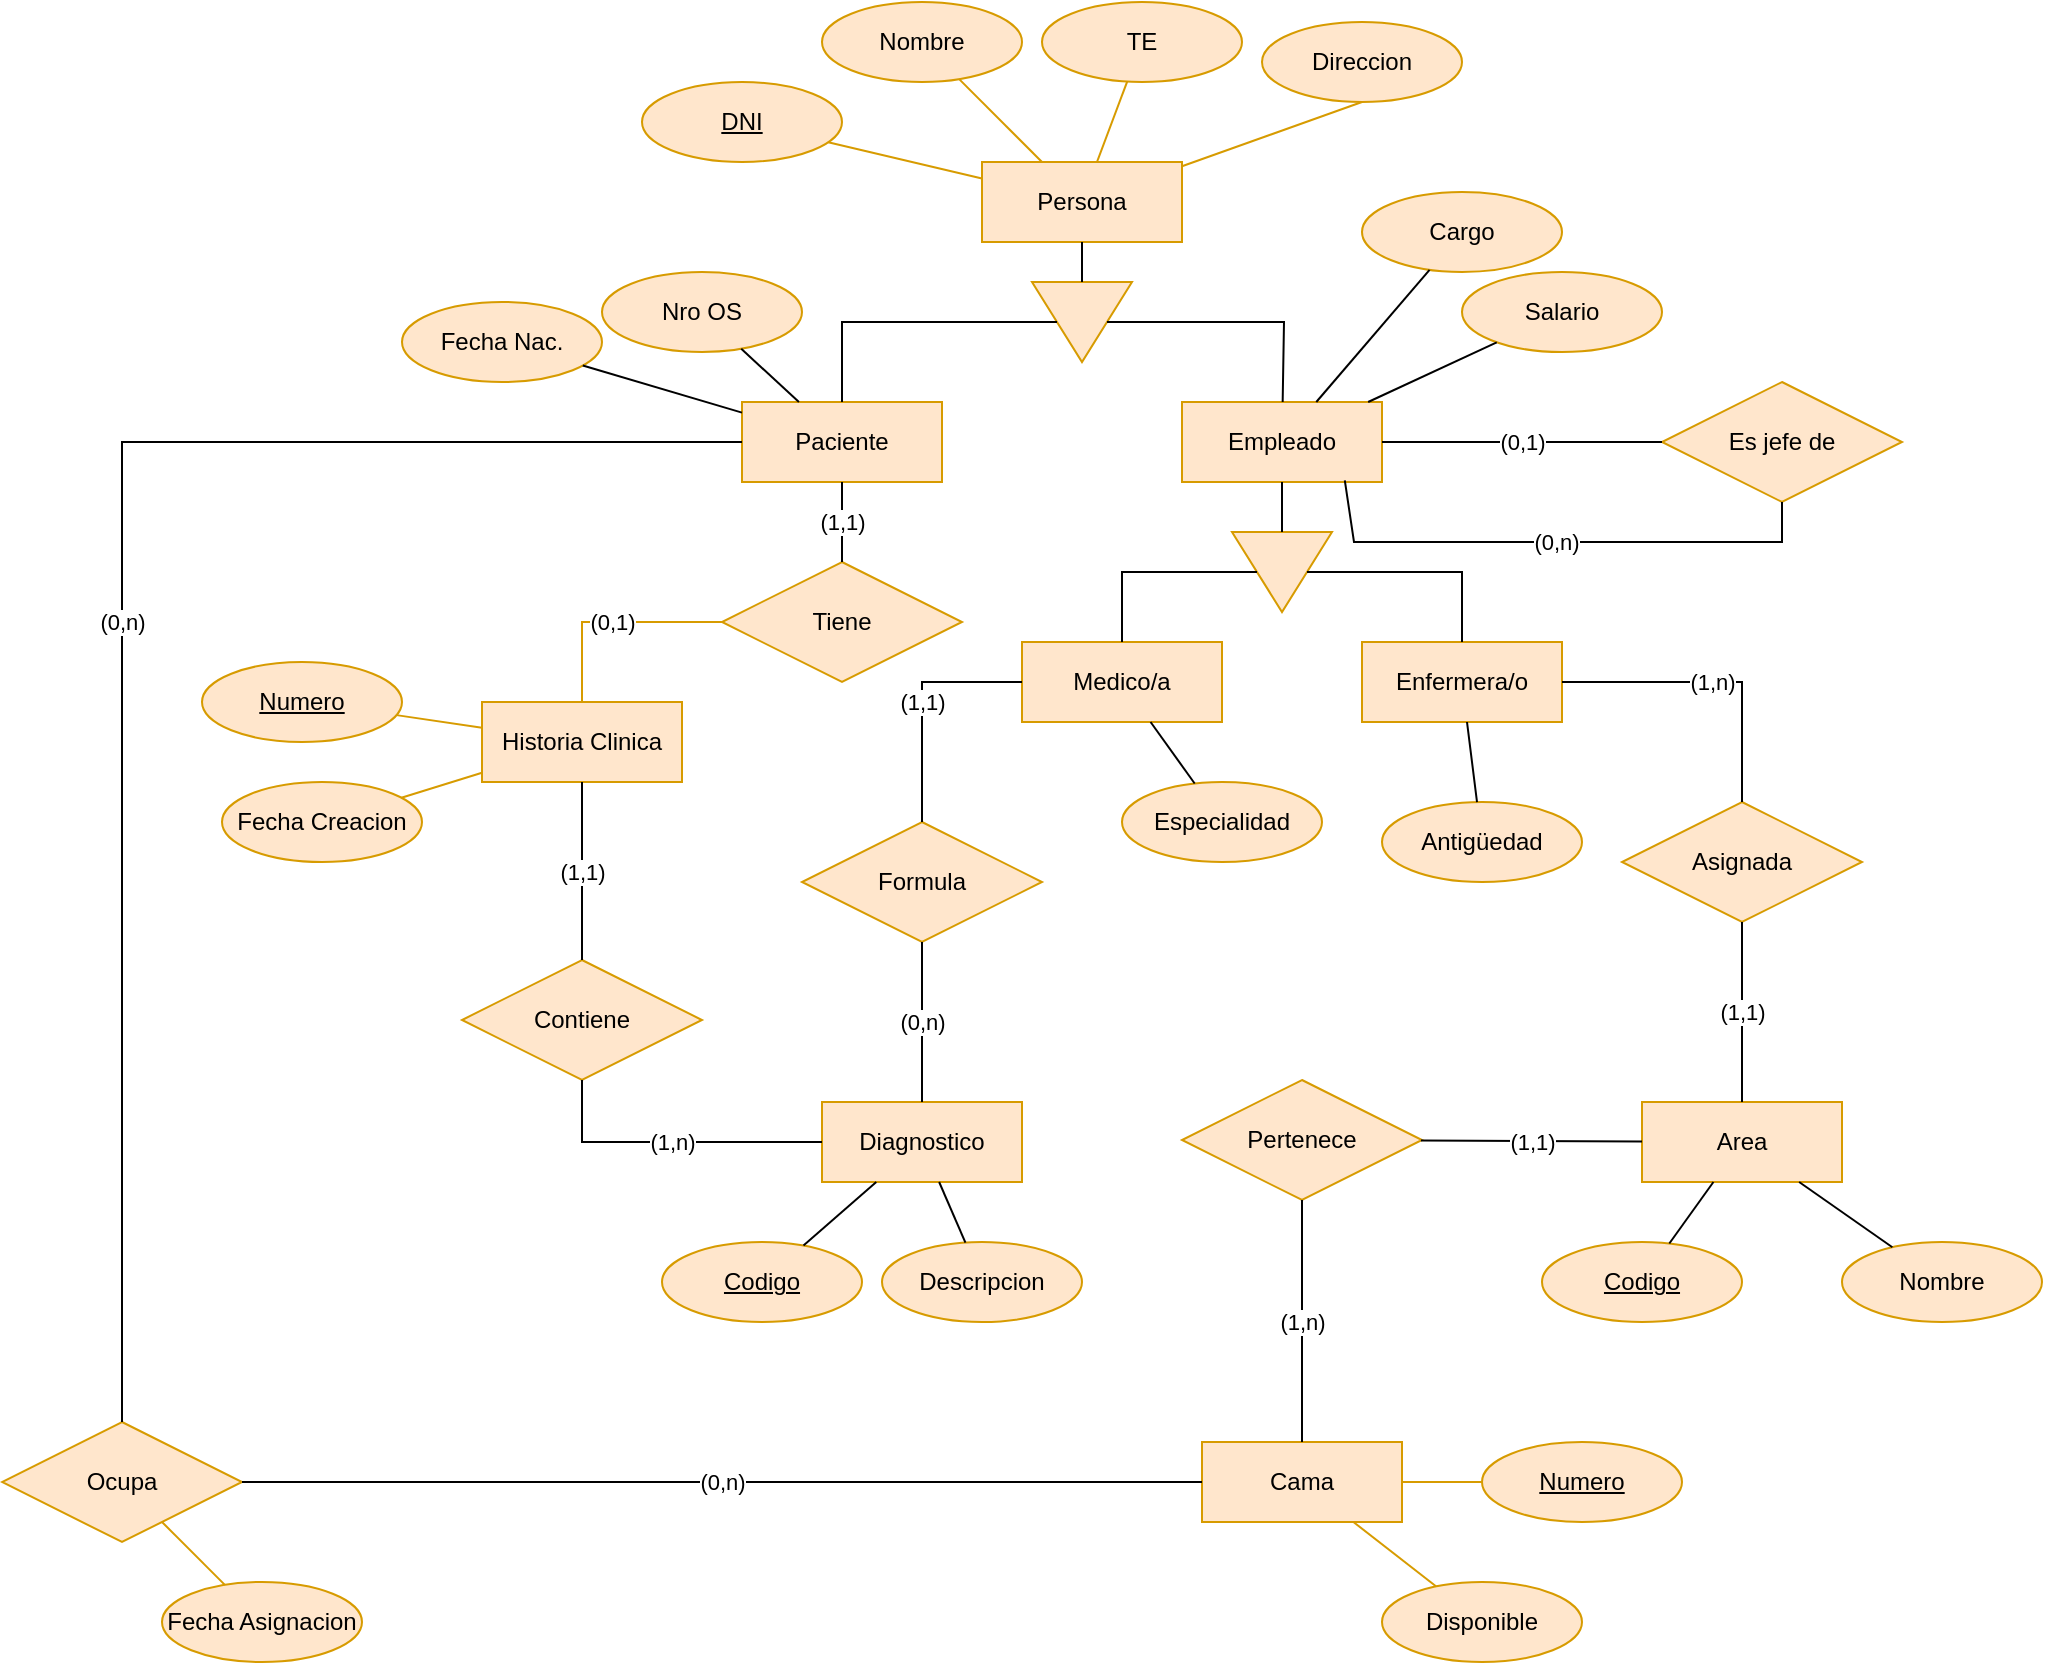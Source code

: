 <mxfile version="13.3.9" type="device" pages="2"><diagram id="C5RBs43oDa-KdzZeNtuy" name="DER"><mxGraphModel dx="1543" dy="419" grid="1" gridSize="10" guides="1" tooltips="1" connect="1" arrows="1" fold="1" page="1" pageScale="1" pageWidth="827" pageHeight="1169" math="0" shadow="0"><root><mxCell id="WIyWlLk6GJQsqaUBKTNV-0"/><mxCell id="WIyWlLk6GJQsqaUBKTNV-1" parent="WIyWlLk6GJQsqaUBKTNV-0"/><mxCell id="-vSc3PxvJXomxLB-XCDN-0" value="Area" style="whiteSpace=wrap;html=1;align=center;fillColor=#ffe6cc;strokeColor=#d79b00;" parent="WIyWlLk6GJQsqaUBKTNV-1" vertex="1"><mxGeometry x="530" y="570" width="100" height="40" as="geometry"/></mxCell><mxCell id="-vSc3PxvJXomxLB-XCDN-1" value="Nombre" style="ellipse;whiteSpace=wrap;html=1;align=center;fillColor=#ffe6cc;strokeColor=#d79b00;" parent="WIyWlLk6GJQsqaUBKTNV-1" vertex="1"><mxGeometry x="630" y="640" width="100" height="40" as="geometry"/></mxCell><mxCell id="-vSc3PxvJXomxLB-XCDN-2" value="Codigo" style="ellipse;whiteSpace=wrap;html=1;align=center;fontStyle=4;fillColor=#ffe6cc;strokeColor=#d79b00;" parent="WIyWlLk6GJQsqaUBKTNV-1" vertex="1"><mxGeometry x="480" y="640" width="100" height="40" as="geometry"/></mxCell><mxCell id="-vSc3PxvJXomxLB-XCDN-3" value="" style="endArrow=none;html=1;rounded=0;" parent="WIyWlLk6GJQsqaUBKTNV-1" source="-vSc3PxvJXomxLB-XCDN-2" target="-vSc3PxvJXomxLB-XCDN-0" edge="1"><mxGeometry relative="1" as="geometry"><mxPoint x="410" y="680" as="sourcePoint"/><mxPoint x="570" y="680" as="targetPoint"/></mxGeometry></mxCell><mxCell id="-vSc3PxvJXomxLB-XCDN-4" value="" style="endArrow=none;html=1;rounded=0;" parent="WIyWlLk6GJQsqaUBKTNV-1" source="-vSc3PxvJXomxLB-XCDN-0" target="-vSc3PxvJXomxLB-XCDN-1" edge="1"><mxGeometry relative="1" as="geometry"><mxPoint x="570" y="590" as="sourcePoint"/><mxPoint x="710" y="640" as="targetPoint"/></mxGeometry></mxCell><mxCell id="-vSc3PxvJXomxLB-XCDN-5" value="Persona" style="whiteSpace=wrap;html=1;align=center;fillColor=#ffe6cc;strokeColor=#d79b00;" parent="WIyWlLk6GJQsqaUBKTNV-1" vertex="1"><mxGeometry x="200" y="100" width="100" height="40" as="geometry"/></mxCell><mxCell id="-vSc3PxvJXomxLB-XCDN-6" value="Enfermera/o" style="whiteSpace=wrap;html=1;align=center;fillColor=#ffe6cc;strokeColor=#d79b00;" parent="WIyWlLk6GJQsqaUBKTNV-1" vertex="1"><mxGeometry x="390" y="340" width="100" height="40" as="geometry"/></mxCell><mxCell id="-vSc3PxvJXomxLB-XCDN-7" value="Paciente" style="whiteSpace=wrap;html=1;align=center;fillColor=#ffe6cc;strokeColor=#d79b00;" parent="WIyWlLk6GJQsqaUBKTNV-1" vertex="1"><mxGeometry x="80" y="220" width="100" height="40" as="geometry"/></mxCell><mxCell id="-vSc3PxvJXomxLB-XCDN-8" value="Empleado" style="whiteSpace=wrap;html=1;align=center;fillColor=#ffe6cc;strokeColor=#d79b00;" parent="WIyWlLk6GJQsqaUBKTNV-1" vertex="1"><mxGeometry x="300" y="220" width="100" height="40" as="geometry"/></mxCell><mxCell id="-vSc3PxvJXomxLB-XCDN-9" value="" style="triangle;whiteSpace=wrap;html=1;rotation=90;fillColor=#ffe6cc;strokeColor=#d79b00;" parent="WIyWlLk6GJQsqaUBKTNV-1" vertex="1"><mxGeometry x="230" y="155" width="40" height="50" as="geometry"/></mxCell><mxCell id="-vSc3PxvJXomxLB-XCDN-11" value="" style="endArrow=none;html=1;rounded=0;" parent="WIyWlLk6GJQsqaUBKTNV-1" source="-vSc3PxvJXomxLB-XCDN-5" target="-vSc3PxvJXomxLB-XCDN-9" edge="1"><mxGeometry relative="1" as="geometry"><mxPoint x="120" y="340" as="sourcePoint"/><mxPoint x="280" y="340" as="targetPoint"/></mxGeometry></mxCell><mxCell id="-vSc3PxvJXomxLB-XCDN-12" value="" style="endArrow=none;html=1;rounded=0;" parent="WIyWlLk6GJQsqaUBKTNV-1" source="-vSc3PxvJXomxLB-XCDN-7" target="-vSc3PxvJXomxLB-XCDN-9" edge="1"><mxGeometry relative="1" as="geometry"><mxPoint x="40" y="170" as="sourcePoint"/><mxPoint x="200" y="170" as="targetPoint"/><Array as="points"><mxPoint x="130" y="180"/></Array></mxGeometry></mxCell><mxCell id="-vSc3PxvJXomxLB-XCDN-13" value="" style="endArrow=none;html=1;rounded=0;" parent="WIyWlLk6GJQsqaUBKTNV-1" source="-vSc3PxvJXomxLB-XCDN-9" target="-vSc3PxvJXomxLB-XCDN-8" edge="1"><mxGeometry relative="1" as="geometry"><mxPoint x="270" y="180" as="sourcePoint"/><mxPoint x="430" y="180" as="targetPoint"/><Array as="points"><mxPoint x="351" y="180"/></Array></mxGeometry></mxCell><mxCell id="-vSc3PxvJXomxLB-XCDN-15" value="Medico/a" style="whiteSpace=wrap;html=1;align=center;fillColor=#ffe6cc;strokeColor=#d79b00;" parent="WIyWlLk6GJQsqaUBKTNV-1" vertex="1"><mxGeometry x="220" y="340" width="100" height="40" as="geometry"/></mxCell><mxCell id="-vSc3PxvJXomxLB-XCDN-16" value="" style="triangle;whiteSpace=wrap;html=1;rotation=90;fillColor=#ffe6cc;strokeColor=#d79b00;" parent="WIyWlLk6GJQsqaUBKTNV-1" vertex="1"><mxGeometry x="330" y="280" width="40" height="50" as="geometry"/></mxCell><mxCell id="-vSc3PxvJXomxLB-XCDN-17" value="" style="endArrow=none;html=1;rounded=0;" parent="WIyWlLk6GJQsqaUBKTNV-1" source="-vSc3PxvJXomxLB-XCDN-8" target="-vSc3PxvJXomxLB-XCDN-16" edge="1"><mxGeometry relative="1" as="geometry"><mxPoint x="140" y="300" as="sourcePoint"/><mxPoint x="300" y="300" as="targetPoint"/></mxGeometry></mxCell><mxCell id="-vSc3PxvJXomxLB-XCDN-18" value="" style="endArrow=none;html=1;rounded=0;" parent="WIyWlLk6GJQsqaUBKTNV-1" source="-vSc3PxvJXomxLB-XCDN-15" target="-vSc3PxvJXomxLB-XCDN-16" edge="1"><mxGeometry relative="1" as="geometry"><mxPoint x="140" y="300" as="sourcePoint"/><mxPoint x="300" y="300" as="targetPoint"/><Array as="points"><mxPoint x="270" y="305"/></Array></mxGeometry></mxCell><mxCell id="-vSc3PxvJXomxLB-XCDN-19" value="" style="endArrow=none;html=1;rounded=0;" parent="WIyWlLk6GJQsqaUBKTNV-1" source="-vSc3PxvJXomxLB-XCDN-16" target="-vSc3PxvJXomxLB-XCDN-6" edge="1"><mxGeometry relative="1" as="geometry"><mxPoint x="380" y="300" as="sourcePoint"/><mxPoint x="540" y="300" as="targetPoint"/><Array as="points"><mxPoint x="440" y="305"/></Array></mxGeometry></mxCell><mxCell id="-vSc3PxvJXomxLB-XCDN-20" value="DNI" style="ellipse;whiteSpace=wrap;html=1;align=center;fontStyle=4;fillColor=#ffe6cc;strokeColor=#d79b00;" parent="WIyWlLk6GJQsqaUBKTNV-1" vertex="1"><mxGeometry x="30" y="60" width="100" height="40" as="geometry"/></mxCell><mxCell id="-vSc3PxvJXomxLB-XCDN-21" value="Nombre" style="ellipse;whiteSpace=wrap;html=1;align=center;fillColor=#ffe6cc;strokeColor=#d79b00;" parent="WIyWlLk6GJQsqaUBKTNV-1" vertex="1"><mxGeometry x="120" y="20" width="100" height="40" as="geometry"/></mxCell><mxCell id="-vSc3PxvJXomxLB-XCDN-22" value="" style="endArrow=none;html=1;rounded=0;fillColor=#ffe6cc;strokeColor=#d79b00;" parent="WIyWlLk6GJQsqaUBKTNV-1" source="-vSc3PxvJXomxLB-XCDN-5" target="-vSc3PxvJXomxLB-XCDN-21" edge="1"><mxGeometry relative="1" as="geometry"><mxPoint x="350" y="130" as="sourcePoint"/><mxPoint x="510" y="130" as="targetPoint"/></mxGeometry></mxCell><mxCell id="-vSc3PxvJXomxLB-XCDN-23" value="" style="endArrow=none;html=1;rounded=0;fillColor=#ffe6cc;strokeColor=#d79b00;" parent="WIyWlLk6GJQsqaUBKTNV-1" source="-vSc3PxvJXomxLB-XCDN-5" target="-vSc3PxvJXomxLB-XCDN-20" edge="1"><mxGeometry relative="1" as="geometry"><mxPoint x="30" y="120" as="sourcePoint"/><mxPoint x="190" y="120" as="targetPoint"/></mxGeometry></mxCell><mxCell id="-vSc3PxvJXomxLB-XCDN-24" value="TE" style="ellipse;whiteSpace=wrap;html=1;align=center;fillColor=#ffe6cc;strokeColor=#d79b00;" parent="WIyWlLk6GJQsqaUBKTNV-1" vertex="1"><mxGeometry x="230" y="20" width="100" height="40" as="geometry"/></mxCell><mxCell id="-vSc3PxvJXomxLB-XCDN-25" value="" style="endArrow=none;html=1;rounded=0;fillColor=#ffe6cc;strokeColor=#d79b00;" parent="WIyWlLk6GJQsqaUBKTNV-1" source="-vSc3PxvJXomxLB-XCDN-5" target="-vSc3PxvJXomxLB-XCDN-24" edge="1"><mxGeometry relative="1" as="geometry"><mxPoint x="360" y="150" as="sourcePoint"/><mxPoint x="520" y="150" as="targetPoint"/></mxGeometry></mxCell><mxCell id="-vSc3PxvJXomxLB-XCDN-26" value="Nro OS" style="ellipse;whiteSpace=wrap;html=1;align=center;fillColor=#ffe6cc;strokeColor=#d79b00;" parent="WIyWlLk6GJQsqaUBKTNV-1" vertex="1"><mxGeometry x="10" y="155" width="100" height="40" as="geometry"/></mxCell><mxCell id="-vSc3PxvJXomxLB-XCDN-28" value="Fecha Nac." style="ellipse;whiteSpace=wrap;html=1;align=center;fillColor=#ffe6cc;strokeColor=#d79b00;" parent="WIyWlLk6GJQsqaUBKTNV-1" vertex="1"><mxGeometry x="-90" y="170" width="100" height="40" as="geometry"/></mxCell><mxCell id="-vSc3PxvJXomxLB-XCDN-29" value="" style="endArrow=none;html=1;rounded=0;" parent="WIyWlLk6GJQsqaUBKTNV-1" source="-vSc3PxvJXomxLB-XCDN-26" target="-vSc3PxvJXomxLB-XCDN-7" edge="1"><mxGeometry relative="1" as="geometry"><mxPoint x="80" y="270" as="sourcePoint"/><mxPoint x="10" y="233.846" as="targetPoint"/></mxGeometry></mxCell><mxCell id="-vSc3PxvJXomxLB-XCDN-30" value="" style="endArrow=none;html=1;rounded=0;" parent="WIyWlLk6GJQsqaUBKTNV-1" source="-vSc3PxvJXomxLB-XCDN-28" target="-vSc3PxvJXomxLB-XCDN-7" edge="1"><mxGeometry relative="1" as="geometry"><mxPoint x="30" y="270" as="sourcePoint"/><mxPoint x="40" y="250" as="targetPoint"/></mxGeometry></mxCell><mxCell id="-vSc3PxvJXomxLB-XCDN-31" value="Cargo" style="ellipse;whiteSpace=wrap;html=1;align=center;fillColor=#ffe6cc;strokeColor=#d79b00;" parent="WIyWlLk6GJQsqaUBKTNV-1" vertex="1"><mxGeometry x="390" y="115" width="100" height="40" as="geometry"/></mxCell><mxCell id="-vSc3PxvJXomxLB-XCDN-32" value="Salario" style="ellipse;whiteSpace=wrap;html=1;align=center;fillColor=#ffe6cc;strokeColor=#d79b00;" parent="WIyWlLk6GJQsqaUBKTNV-1" vertex="1"><mxGeometry x="440" y="155" width="100" height="40" as="geometry"/></mxCell><mxCell id="-vSc3PxvJXomxLB-XCDN-33" value="" style="endArrow=none;html=1;rounded=0;" parent="WIyWlLk6GJQsqaUBKTNV-1" source="-vSc3PxvJXomxLB-XCDN-8" target="-vSc3PxvJXomxLB-XCDN-31" edge="1"><mxGeometry relative="1" as="geometry"><mxPoint x="520" y="280" as="sourcePoint"/><mxPoint x="680" y="280" as="targetPoint"/></mxGeometry></mxCell><mxCell id="-vSc3PxvJXomxLB-XCDN-34" value="" style="endArrow=none;html=1;rounded=0;" parent="WIyWlLk6GJQsqaUBKTNV-1" source="-vSc3PxvJXomxLB-XCDN-8" target="-vSc3PxvJXomxLB-XCDN-32" edge="1"><mxGeometry relative="1" as="geometry"><mxPoint x="470" y="280" as="sourcePoint"/><mxPoint x="630" y="280" as="targetPoint"/></mxGeometry></mxCell><mxCell id="-vSc3PxvJXomxLB-XCDN-35" value="Especialidad" style="ellipse;whiteSpace=wrap;html=1;align=center;fillColor=#ffe6cc;strokeColor=#d79b00;" parent="WIyWlLk6GJQsqaUBKTNV-1" vertex="1"><mxGeometry x="270" y="410" width="100" height="40" as="geometry"/></mxCell><mxCell id="-vSc3PxvJXomxLB-XCDN-36" value="" style="endArrow=none;html=1;rounded=0;" parent="WIyWlLk6GJQsqaUBKTNV-1" source="-vSc3PxvJXomxLB-XCDN-35" target="-vSc3PxvJXomxLB-XCDN-15" edge="1"><mxGeometry relative="1" as="geometry"><mxPoint x="240" y="450" as="sourcePoint"/><mxPoint x="400" y="450" as="targetPoint"/></mxGeometry></mxCell><mxCell id="-vSc3PxvJXomxLB-XCDN-37" value="Antigüedad" style="ellipse;whiteSpace=wrap;html=1;align=center;fillColor=#ffe6cc;strokeColor=#d79b00;" parent="WIyWlLk6GJQsqaUBKTNV-1" vertex="1"><mxGeometry x="400" y="420" width="100" height="40" as="geometry"/></mxCell><mxCell id="-vSc3PxvJXomxLB-XCDN-38" value="" style="endArrow=none;html=1;rounded=0;" parent="WIyWlLk6GJQsqaUBKTNV-1" source="-vSc3PxvJXomxLB-XCDN-37" target="-vSc3PxvJXomxLB-XCDN-6" edge="1"><mxGeometry relative="1" as="geometry"><mxPoint x="410" y="400" as="sourcePoint"/><mxPoint x="570" y="400" as="targetPoint"/></mxGeometry></mxCell><mxCell id="-vSc3PxvJXomxLB-XCDN-39" value="Es jefe de" style="shape=rhombus;perimeter=rhombusPerimeter;whiteSpace=wrap;html=1;align=center;fillColor=#ffe6cc;strokeColor=#d79b00;" parent="WIyWlLk6GJQsqaUBKTNV-1" vertex="1"><mxGeometry x="540" y="210" width="120" height="60" as="geometry"/></mxCell><mxCell id="-vSc3PxvJXomxLB-XCDN-40" value="(0,1)" style="endArrow=none;html=1;rounded=0;" parent="WIyWlLk6GJQsqaUBKTNV-1" source="-vSc3PxvJXomxLB-XCDN-8" target="-vSc3PxvJXomxLB-XCDN-39" edge="1"><mxGeometry relative="1" as="geometry"><mxPoint x="460" y="270" as="sourcePoint"/><mxPoint x="620" y="270" as="targetPoint"/></mxGeometry></mxCell><mxCell id="-vSc3PxvJXomxLB-XCDN-41" value="(0,n)" style="endArrow=none;html=1;rounded=0;entryX=0.5;entryY=1;entryDx=0;entryDy=0;exitX=0.814;exitY=0.98;exitDx=0;exitDy=0;exitPerimeter=0;" parent="WIyWlLk6GJQsqaUBKTNV-1" source="-vSc3PxvJXomxLB-XCDN-8" target="-vSc3PxvJXomxLB-XCDN-39" edge="1"><mxGeometry relative="1" as="geometry"><mxPoint x="400" y="270" as="sourcePoint"/><mxPoint x="560" y="270" as="targetPoint"/><Array as="points"><mxPoint x="386" y="290"/><mxPoint x="600" y="290"/></Array></mxGeometry></mxCell><mxCell id="-vSc3PxvJXomxLB-XCDN-43" value="Cama" style="whiteSpace=wrap;html=1;align=center;fillColor=#ffe6cc;strokeColor=#d79b00;" parent="WIyWlLk6GJQsqaUBKTNV-1" vertex="1"><mxGeometry x="310" y="740" width="100" height="40" as="geometry"/></mxCell><mxCell id="-vSc3PxvJXomxLB-XCDN-44" value="&lt;span&gt;Numero&lt;/span&gt;" style="ellipse;whiteSpace=wrap;html=1;align=center;fontStyle=4;fillColor=#ffe6cc;strokeColor=#d79b00;" parent="WIyWlLk6GJQsqaUBKTNV-1" vertex="1"><mxGeometry x="450" y="740" width="100" height="40" as="geometry"/></mxCell><mxCell id="-vSc3PxvJXomxLB-XCDN-45" value="" style="endArrow=none;html=1;rounded=0;fillColor=#ffe6cc;strokeColor=#d79b00;" parent="WIyWlLk6GJQsqaUBKTNV-1" source="-vSc3PxvJXomxLB-XCDN-44" target="-vSc3PxvJXomxLB-XCDN-43" edge="1"><mxGeometry relative="1" as="geometry"><mxPoint x="460" y="860" as="sourcePoint"/><mxPoint x="620" y="860" as="targetPoint"/></mxGeometry></mxCell><mxCell id="-vSc3PxvJXomxLB-XCDN-46" value="Pertenece" style="shape=rhombus;perimeter=rhombusPerimeter;whiteSpace=wrap;html=1;align=center;fillColor=#ffe6cc;strokeColor=#d79b00;" parent="WIyWlLk6GJQsqaUBKTNV-1" vertex="1"><mxGeometry x="300" y="559" width="120" height="60" as="geometry"/></mxCell><mxCell id="-vSc3PxvJXomxLB-XCDN-47" value="(1,n)" style="endArrow=none;html=1;rounded=0;" parent="WIyWlLk6GJQsqaUBKTNV-1" source="-vSc3PxvJXomxLB-XCDN-43" target="-vSc3PxvJXomxLB-XCDN-46" edge="1"><mxGeometry relative="1" as="geometry"><mxPoint x="390" y="695" as="sourcePoint"/><mxPoint x="550" y="695" as="targetPoint"/></mxGeometry></mxCell><mxCell id="-vSc3PxvJXomxLB-XCDN-48" value="(1,1)" style="endArrow=none;html=1;rounded=0;" parent="WIyWlLk6GJQsqaUBKTNV-1" source="-vSc3PxvJXomxLB-XCDN-46" target="-vSc3PxvJXomxLB-XCDN-0" edge="1"><mxGeometry relative="1" as="geometry"><mxPoint x="440" y="584" as="sourcePoint"/><mxPoint x="360" y="640" as="targetPoint"/></mxGeometry></mxCell><mxCell id="-vSc3PxvJXomxLB-XCDN-49" value="Direccion" style="ellipse;whiteSpace=wrap;html=1;align=center;fillColor=#ffe6cc;strokeColor=#d79b00;" parent="WIyWlLk6GJQsqaUBKTNV-1" vertex="1"><mxGeometry x="340" y="30" width="100" height="40" as="geometry"/></mxCell><mxCell id="-vSc3PxvJXomxLB-XCDN-50" value="" style="endArrow=none;html=1;rounded=0;entryX=0.5;entryY=1;entryDx=0;entryDy=0;fillColor=#ffe6cc;strokeColor=#d79b00;" parent="WIyWlLk6GJQsqaUBKTNV-1" source="-vSc3PxvJXomxLB-XCDN-5" target="-vSc3PxvJXomxLB-XCDN-49" edge="1"><mxGeometry relative="1" as="geometry"><mxPoint x="440" y="70" as="sourcePoint"/><mxPoint x="600" y="70" as="targetPoint"/></mxGeometry></mxCell><mxCell id="-vSc3PxvJXomxLB-XCDN-51" value="Asignada" style="shape=rhombus;perimeter=rhombusPerimeter;whiteSpace=wrap;html=1;align=center;fillColor=#ffe6cc;strokeColor=#d79b00;" parent="WIyWlLk6GJQsqaUBKTNV-1" vertex="1"><mxGeometry x="520" y="420" width="120" height="60" as="geometry"/></mxCell><mxCell id="-vSc3PxvJXomxLB-XCDN-52" value="(1,n)" style="endArrow=none;html=1;rounded=0;" parent="WIyWlLk6GJQsqaUBKTNV-1" source="-vSc3PxvJXomxLB-XCDN-6" target="-vSc3PxvJXomxLB-XCDN-51" edge="1"><mxGeometry relative="1" as="geometry"><mxPoint x="570" y="370" as="sourcePoint"/><mxPoint x="730" y="370" as="targetPoint"/><Array as="points"><mxPoint x="580" y="360"/></Array></mxGeometry></mxCell><mxCell id="-vSc3PxvJXomxLB-XCDN-53" value="(1,1)" style="endArrow=none;html=1;rounded=0;entryX=0.5;entryY=0;entryDx=0;entryDy=0;" parent="WIyWlLk6GJQsqaUBKTNV-1" source="-vSc3PxvJXomxLB-XCDN-51" target="-vSc3PxvJXomxLB-XCDN-0" edge="1"><mxGeometry relative="1" as="geometry"><mxPoint x="660" y="540" as="sourcePoint"/><mxPoint x="820" y="540" as="targetPoint"/></mxGeometry></mxCell><mxCell id="-vSc3PxvJXomxLB-XCDN-54" value="Historia Clinica" style="whiteSpace=wrap;html=1;align=center;fillColor=#ffe6cc;strokeColor=#d79b00;" parent="WIyWlLk6GJQsqaUBKTNV-1" vertex="1"><mxGeometry x="-50" y="370" width="100" height="40" as="geometry"/></mxCell><mxCell id="-vSc3PxvJXomxLB-XCDN-55" value="Diagnostico" style="whiteSpace=wrap;html=1;align=center;fillColor=#ffe6cc;strokeColor=#d79b00;" parent="WIyWlLk6GJQsqaUBKTNV-1" vertex="1"><mxGeometry x="120" y="570" width="100" height="40" as="geometry"/></mxCell><mxCell id="-vSc3PxvJXomxLB-XCDN-56" value="Tiene" style="shape=rhombus;perimeter=rhombusPerimeter;whiteSpace=wrap;html=1;align=center;fillColor=#ffe6cc;strokeColor=#d79b00;" parent="WIyWlLk6GJQsqaUBKTNV-1" vertex="1"><mxGeometry x="70" y="300" width="120" height="60" as="geometry"/></mxCell><mxCell id="-vSc3PxvJXomxLB-XCDN-57" value="(1,1)" style="endArrow=none;html=1;rounded=0;entryX=0.5;entryY=0;entryDx=0;entryDy=0;" parent="WIyWlLk6GJQsqaUBKTNV-1" source="-vSc3PxvJXomxLB-XCDN-7" target="-vSc3PxvJXomxLB-XCDN-56" edge="1"><mxGeometry relative="1" as="geometry"><mxPoint x="30" y="400" as="sourcePoint"/><mxPoint x="190" y="400" as="targetPoint"/></mxGeometry></mxCell><mxCell id="-vSc3PxvJXomxLB-XCDN-58" value="(0,1)" style="endArrow=none;html=1;rounded=0;fillColor=#ffe6cc;strokeColor=#d79b00;" parent="WIyWlLk6GJQsqaUBKTNV-1" source="-vSc3PxvJXomxLB-XCDN-54" target="-vSc3PxvJXomxLB-XCDN-56" edge="1"><mxGeometry relative="1" as="geometry"><mxPoint x="60" y="410" as="sourcePoint"/><mxPoint x="220" y="410" as="targetPoint"/><Array as="points"><mxPoint y="330"/></Array></mxGeometry></mxCell><mxCell id="-vSc3PxvJXomxLB-XCDN-59" value="Fecha Creacion" style="ellipse;whiteSpace=wrap;html=1;align=center;fillColor=#ffe6cc;strokeColor=#d79b00;" parent="WIyWlLk6GJQsqaUBKTNV-1" vertex="1"><mxGeometry x="-180" y="410" width="100" height="40" as="geometry"/></mxCell><mxCell id="-vSc3PxvJXomxLB-XCDN-60" value="Numero" style="ellipse;whiteSpace=wrap;html=1;align=center;fontStyle=4;fillColor=#ffe6cc;strokeColor=#d79b00;" parent="WIyWlLk6GJQsqaUBKTNV-1" vertex="1"><mxGeometry x="-190" y="350" width="100" height="40" as="geometry"/></mxCell><mxCell id="-vSc3PxvJXomxLB-XCDN-61" value="" style="endArrow=none;html=1;rounded=0;fillColor=#ffe6cc;strokeColor=#d79b00;" parent="WIyWlLk6GJQsqaUBKTNV-1" source="-vSc3PxvJXomxLB-XCDN-60" target="-vSc3PxvJXomxLB-XCDN-54" edge="1"><mxGeometry relative="1" as="geometry"><mxPoint x="-60" y="450" as="sourcePoint"/><mxPoint x="100" y="450" as="targetPoint"/></mxGeometry></mxCell><mxCell id="-vSc3PxvJXomxLB-XCDN-62" value="" style="endArrow=none;html=1;rounded=0;fillColor=#ffe6cc;strokeColor=#d79b00;" parent="WIyWlLk6GJQsqaUBKTNV-1" source="-vSc3PxvJXomxLB-XCDN-59" target="-vSc3PxvJXomxLB-XCDN-54" edge="1"><mxGeometry relative="1" as="geometry"><mxPoint x="-30" y="440" as="sourcePoint"/><mxPoint x="130" y="440" as="targetPoint"/></mxGeometry></mxCell><mxCell id="-vSc3PxvJXomxLB-XCDN-65" value="Formula" style="shape=rhombus;perimeter=rhombusPerimeter;whiteSpace=wrap;html=1;align=center;fillColor=#ffe6cc;strokeColor=#d79b00;" parent="WIyWlLk6GJQsqaUBKTNV-1" vertex="1"><mxGeometry x="110" y="430" width="120" height="60" as="geometry"/></mxCell><mxCell id="-vSc3PxvJXomxLB-XCDN-66" value="(1,1)" style="endArrow=none;html=1;rounded=0;" parent="WIyWlLk6GJQsqaUBKTNV-1" source="-vSc3PxvJXomxLB-XCDN-65" target="-vSc3PxvJXomxLB-XCDN-15" edge="1"><mxGeometry relative="1" as="geometry"><mxPoint x="-110" y="500" as="sourcePoint"/><mxPoint x="50" y="500" as="targetPoint"/><Array as="points"><mxPoint x="170" y="360"/></Array></mxGeometry></mxCell><mxCell id="-vSc3PxvJXomxLB-XCDN-67" value="(0,n)" style="endArrow=none;html=1;rounded=0;" parent="WIyWlLk6GJQsqaUBKTNV-1" source="-vSc3PxvJXomxLB-XCDN-55" target="-vSc3PxvJXomxLB-XCDN-65" edge="1"><mxGeometry relative="1" as="geometry"><mxPoint x="-110" y="500" as="sourcePoint"/><mxPoint x="50" y="500" as="targetPoint"/></mxGeometry></mxCell><mxCell id="-vSc3PxvJXomxLB-XCDN-68" value="Descripcion" style="ellipse;whiteSpace=wrap;html=1;align=center;fillColor=#ffe6cc;strokeColor=#d79b00;" parent="WIyWlLk6GJQsqaUBKTNV-1" vertex="1"><mxGeometry x="150" y="640" width="100" height="40" as="geometry"/></mxCell><mxCell id="-vSc3PxvJXomxLB-XCDN-69" value="Codigo" style="ellipse;whiteSpace=wrap;html=1;align=center;fontStyle=4;fillColor=#ffe6cc;strokeColor=#d79b00;" parent="WIyWlLk6GJQsqaUBKTNV-1" vertex="1"><mxGeometry x="40" y="640" width="100" height="40" as="geometry"/></mxCell><mxCell id="-vSc3PxvJXomxLB-XCDN-70" value="Contiene" style="shape=rhombus;perimeter=rhombusPerimeter;whiteSpace=wrap;html=1;align=center;fillColor=#ffe6cc;strokeColor=#d79b00;" parent="WIyWlLk6GJQsqaUBKTNV-1" vertex="1"><mxGeometry x="-60" y="499" width="120" height="60" as="geometry"/></mxCell><mxCell id="-vSc3PxvJXomxLB-XCDN-71" value="" style="endArrow=none;html=1;rounded=0;" parent="WIyWlLk6GJQsqaUBKTNV-1" source="-vSc3PxvJXomxLB-XCDN-69" target="-vSc3PxvJXomxLB-XCDN-55" edge="1"><mxGeometry relative="1" as="geometry"><mxPoint x="-170" y="630" as="sourcePoint"/><mxPoint x="-10" y="630" as="targetPoint"/></mxGeometry></mxCell><mxCell id="-vSc3PxvJXomxLB-XCDN-72" value="(1,1)" style="endArrow=none;html=1;rounded=0;" parent="WIyWlLk6GJQsqaUBKTNV-1" source="-vSc3PxvJXomxLB-XCDN-70" target="-vSc3PxvJXomxLB-XCDN-54" edge="1"><mxGeometry relative="1" as="geometry"><mxPoint x="-150" y="590" as="sourcePoint"/><mxPoint x="10" y="590" as="targetPoint"/></mxGeometry></mxCell><mxCell id="-vSc3PxvJXomxLB-XCDN-73" value="(1,n)" style="endArrow=none;html=1;rounded=0;" parent="WIyWlLk6GJQsqaUBKTNV-1" source="-vSc3PxvJXomxLB-XCDN-70" target="-vSc3PxvJXomxLB-XCDN-55" edge="1"><mxGeometry relative="1" as="geometry"><mxPoint x="-90" y="580" as="sourcePoint"/><mxPoint x="70" y="580" as="targetPoint"/><Array as="points"><mxPoint y="590"/></Array></mxGeometry></mxCell><mxCell id="-vSc3PxvJXomxLB-XCDN-74" value="" style="endArrow=none;html=1;rounded=0;" parent="WIyWlLk6GJQsqaUBKTNV-1" source="-vSc3PxvJXomxLB-XCDN-68" target="-vSc3PxvJXomxLB-XCDN-55" edge="1"><mxGeometry relative="1" as="geometry"><mxPoint x="-120" y="640" as="sourcePoint"/><mxPoint x="40" y="640" as="targetPoint"/></mxGeometry></mxCell><mxCell id="-vSc3PxvJXomxLB-XCDN-75" value="Ocupa" style="shape=rhombus;perimeter=rhombusPerimeter;whiteSpace=wrap;html=1;align=center;fillColor=#ffe6cc;strokeColor=#d79b00;" parent="WIyWlLk6GJQsqaUBKTNV-1" vertex="1"><mxGeometry x="-290" y="730" width="120" height="60" as="geometry"/></mxCell><mxCell id="-vSc3PxvJXomxLB-XCDN-76" value="(0,n)" style="endArrow=none;html=1;rounded=0;" parent="WIyWlLk6GJQsqaUBKTNV-1" source="-vSc3PxvJXomxLB-XCDN-7" target="-vSc3PxvJXomxLB-XCDN-75" edge="1"><mxGeometry relative="1" as="geometry"><mxPoint x="-350" y="590" as="sourcePoint"/><mxPoint x="-190" y="590" as="targetPoint"/><Array as="points"><mxPoint x="-230" y="240"/></Array></mxGeometry></mxCell><mxCell id="-vSc3PxvJXomxLB-XCDN-77" value="(0,n)" style="endArrow=none;html=1;rounded=0;" parent="WIyWlLk6GJQsqaUBKTNV-1" source="-vSc3PxvJXomxLB-XCDN-75" target="-vSc3PxvJXomxLB-XCDN-43" edge="1"><mxGeometry relative="1" as="geometry"><mxPoint x="-50" y="730" as="sourcePoint"/><mxPoint x="110" y="730" as="targetPoint"/></mxGeometry></mxCell><mxCell id="-vSc3PxvJXomxLB-XCDN-78" value="Fecha Asignacion" style="ellipse;whiteSpace=wrap;html=1;align=center;fillColor=#ffe6cc;strokeColor=#d79b00;" parent="WIyWlLk6GJQsqaUBKTNV-1" vertex="1"><mxGeometry x="-210" y="810" width="100" height="40" as="geometry"/></mxCell><mxCell id="-vSc3PxvJXomxLB-XCDN-79" value="" style="endArrow=none;html=1;rounded=0;fillColor=#ffe6cc;strokeColor=#d79b00;" parent="WIyWlLk6GJQsqaUBKTNV-1" source="-vSc3PxvJXomxLB-XCDN-75" target="-vSc3PxvJXomxLB-XCDN-78" edge="1"><mxGeometry relative="1" as="geometry"><mxPoint x="-70" y="810" as="sourcePoint"/><mxPoint x="90" y="810" as="targetPoint"/></mxGeometry></mxCell><mxCell id="-vSc3PxvJXomxLB-XCDN-80" value="Disponible" style="ellipse;whiteSpace=wrap;html=1;align=center;fillColor=#ffe6cc;strokeColor=#d79b00;" parent="WIyWlLk6GJQsqaUBKTNV-1" vertex="1"><mxGeometry x="400" y="810" width="100" height="40" as="geometry"/></mxCell><mxCell id="-vSc3PxvJXomxLB-XCDN-81" value="" style="endArrow=none;html=1;rounded=0;fillColor=#ffe6cc;strokeColor=#d79b00;" parent="WIyWlLk6GJQsqaUBKTNV-1" source="-vSc3PxvJXomxLB-XCDN-43" target="-vSc3PxvJXomxLB-XCDN-80" edge="1"><mxGeometry relative="1" as="geometry"><mxPoint x="360" y="910" as="sourcePoint"/><mxPoint x="520" y="910" as="targetPoint"/></mxGeometry></mxCell></root></mxGraphModel></diagram><diagram id="2ILWshB503tCShsJ5L8c" name="Tablas"><mxGraphModel dx="1715" dy="506" grid="1" gridSize="10" guides="1" tooltips="1" connect="1" arrows="1" fold="1" page="1" pageScale="1" pageWidth="850" pageHeight="1100" math="0" shadow="0"><root><mxCell id="Qr_xc1-tafHNp1bFDSTI-0"/><mxCell id="Qr_xc1-tafHNp1bFDSTI-1" parent="Qr_xc1-tafHNp1bFDSTI-0"/><mxCell id="hr0OfaxbqFQylOEqM7r3-4" style="edgeStyle=orthogonalEdgeStyle;rounded=0;orthogonalLoop=1;jettySize=auto;html=1;" edge="1" parent="Qr_xc1-tafHNp1bFDSTI-1" source="hr0OfaxbqFQylOEqM7r3-1" target="Intwal0CrNgJ4uwvyCV_-1"><mxGeometry relative="1" as="geometry"/></mxCell><mxCell id="K5tUt61Vt4IqV3DBb601-0" value="Diagnostico" style="shape=table;startSize=30;container=1;collapsible=1;childLayout=tableLayout;fixedRows=1;rowLines=0;fontStyle=1;align=center;resizeLast=1;" vertex="1" parent="Qr_xc1-tafHNp1bFDSTI-1"><mxGeometry x="375" y="470" width="180" height="160" as="geometry"/></mxCell><mxCell id="K5tUt61Vt4IqV3DBb601-1" value="" style="shape=partialRectangle;collapsible=0;dropTarget=0;pointerEvents=0;fillColor=none;top=0;left=0;bottom=1;right=0;points=[[0,0.5],[1,0.5]];portConstraint=eastwest;" vertex="1" parent="K5tUt61Vt4IqV3DBb601-0"><mxGeometry y="30" width="180" height="30" as="geometry"/></mxCell><mxCell id="K5tUt61Vt4IqV3DBb601-2" value="PK" style="shape=partialRectangle;connectable=0;fillColor=none;top=0;left=0;bottom=0;right=0;fontStyle=1;overflow=hidden;" vertex="1" parent="K5tUt61Vt4IqV3DBb601-1"><mxGeometry width="30" height="30" as="geometry"/></mxCell><mxCell id="K5tUt61Vt4IqV3DBb601-3" value="Codigo" style="shape=partialRectangle;connectable=0;fillColor=none;top=0;left=0;bottom=0;right=0;align=left;spacingLeft=6;fontStyle=5;overflow=hidden;" vertex="1" parent="K5tUt61Vt4IqV3DBb601-1"><mxGeometry x="30" width="150" height="30" as="geometry"/></mxCell><mxCell id="K5tUt61Vt4IqV3DBb601-4" value="" style="shape=partialRectangle;collapsible=0;dropTarget=0;pointerEvents=0;fillColor=none;top=0;left=0;bottom=0;right=0;points=[[0,0.5],[1,0.5]];portConstraint=eastwest;" vertex="1" parent="K5tUt61Vt4IqV3DBb601-0"><mxGeometry y="60" width="180" height="30" as="geometry"/></mxCell><mxCell id="K5tUt61Vt4IqV3DBb601-5" value="" style="shape=partialRectangle;connectable=0;fillColor=none;top=0;left=0;bottom=0;right=0;editable=1;overflow=hidden;" vertex="1" parent="K5tUt61Vt4IqV3DBb601-4"><mxGeometry width="30" height="30" as="geometry"/></mxCell><mxCell id="K5tUt61Vt4IqV3DBb601-6" value="Descripcion" style="shape=partialRectangle;connectable=0;fillColor=none;top=0;left=0;bottom=0;right=0;align=left;spacingLeft=6;overflow=hidden;" vertex="1" parent="K5tUt61Vt4IqV3DBb601-4"><mxGeometry x="30" width="150" height="30" as="geometry"/></mxCell><mxCell id="du8YBLJzBQtLruMPudzz-0" value="" style="shape=partialRectangle;collapsible=0;dropTarget=0;pointerEvents=0;fillColor=none;top=0;left=0;bottom=0;right=0;points=[[0,0.5],[1,0.5]];portConstraint=eastwest;" vertex="1" parent="K5tUt61Vt4IqV3DBb601-0"><mxGeometry y="90" width="180" height="30" as="geometry"/></mxCell><mxCell id="du8YBLJzBQtLruMPudzz-1" value="FK1" style="shape=partialRectangle;connectable=0;fillColor=none;top=0;left=0;bottom=0;right=0;editable=1;overflow=hidden;fontStyle=1" vertex="1" parent="du8YBLJzBQtLruMPudzz-0"><mxGeometry width="30" height="30" as="geometry"/></mxCell><mxCell id="du8YBLJzBQtLruMPudzz-2" value="DNI_Paciente" style="shape=partialRectangle;connectable=0;fillColor=none;top=0;left=0;bottom=0;right=0;align=left;spacingLeft=6;overflow=hidden;fontStyle=1" vertex="1" parent="du8YBLJzBQtLruMPudzz-0"><mxGeometry x="30" width="150" height="30" as="geometry"/></mxCell><mxCell id="9ZS47doWinbQMD51wpK9-0" value="" style="shape=partialRectangle;collapsible=0;dropTarget=0;pointerEvents=0;fillColor=none;top=0;left=0;bottom=0;right=0;points=[[0,0.5],[1,0.5]];portConstraint=eastwest;" vertex="1" parent="K5tUt61Vt4IqV3DBb601-0"><mxGeometry y="120" width="180" height="30" as="geometry"/></mxCell><mxCell id="9ZS47doWinbQMD51wpK9-1" value="FK2" style="shape=partialRectangle;connectable=0;fillColor=none;top=0;left=0;bottom=0;right=0;editable=1;overflow=hidden;fontStyle=1" vertex="1" parent="9ZS47doWinbQMD51wpK9-0"><mxGeometry width="30" height="30" as="geometry"/></mxCell><mxCell id="9ZS47doWinbQMD51wpK9-2" value="DNI_Medico" style="shape=partialRectangle;connectable=0;fillColor=none;top=0;left=0;bottom=0;right=0;align=left;spacingLeft=6;overflow=hidden;fontStyle=1" vertex="1" parent="9ZS47doWinbQMD51wpK9-0"><mxGeometry x="30" width="150" height="30" as="geometry"/></mxCell><mxCell id="9ZS47doWinbQMD51wpK9-3" style="edgeStyle=orthogonalEdgeStyle;rounded=0;orthogonalLoop=1;jettySize=auto;html=1;" edge="1" parent="Qr_xc1-tafHNp1bFDSTI-1" source="9ZS47doWinbQMD51wpK9-0" target="Zhws2upomaWS5bF5r-p7-1"><mxGeometry relative="1" as="geometry"/></mxCell><mxCell id="Zhws2upomaWS5bF5r-p7-0" value="Empleados" style="shape=table;startSize=30;container=1;collapsible=1;childLayout=tableLayout;fixedRows=1;rowLines=0;fontStyle=1;align=center;resizeLast=1;" vertex="1" parent="Qr_xc1-tafHNp1bFDSTI-1"><mxGeometry x="610" y="70" width="180" height="370" as="geometry"/></mxCell><mxCell id="Zhws2upomaWS5bF5r-p7-1" value="" style="shape=partialRectangle;collapsible=0;dropTarget=0;pointerEvents=0;fillColor=none;top=0;left=0;bottom=1;right=0;points=[[0,0.5],[1,0.5]];portConstraint=eastwest;" vertex="1" parent="Zhws2upomaWS5bF5r-p7-0"><mxGeometry y="30" width="180" height="30" as="geometry"/></mxCell><mxCell id="Zhws2upomaWS5bF5r-p7-2" value="PK" style="shape=partialRectangle;connectable=0;fillColor=none;top=0;left=0;bottom=0;right=0;fontStyle=1;overflow=hidden;" vertex="1" parent="Zhws2upomaWS5bF5r-p7-1"><mxGeometry width="30" height="30" as="geometry"/></mxCell><mxCell id="Zhws2upomaWS5bF5r-p7-3" value="DNI" style="shape=partialRectangle;connectable=0;fillColor=none;top=0;left=0;bottom=0;right=0;align=left;spacingLeft=6;fontStyle=5;overflow=hidden;" vertex="1" parent="Zhws2upomaWS5bF5r-p7-1"><mxGeometry x="30" width="150" height="30" as="geometry"/></mxCell><mxCell id="Zhws2upomaWS5bF5r-p7-4" value="" style="shape=partialRectangle;collapsible=0;dropTarget=0;pointerEvents=0;fillColor=none;top=0;left=0;bottom=0;right=0;points=[[0,0.5],[1,0.5]];portConstraint=eastwest;" vertex="1" parent="Zhws2upomaWS5bF5r-p7-0"><mxGeometry y="60" width="180" height="30" as="geometry"/></mxCell><mxCell id="Zhws2upomaWS5bF5r-p7-5" value="" style="shape=partialRectangle;connectable=0;fillColor=none;top=0;left=0;bottom=0;right=0;editable=1;overflow=hidden;" vertex="1" parent="Zhws2upomaWS5bF5r-p7-4"><mxGeometry width="30" height="30" as="geometry"/></mxCell><mxCell id="Zhws2upomaWS5bF5r-p7-6" value="Nombre" style="shape=partialRectangle;connectable=0;fillColor=none;top=0;left=0;bottom=0;right=0;align=left;spacingLeft=6;overflow=hidden;" vertex="1" parent="Zhws2upomaWS5bF5r-p7-4"><mxGeometry x="30" width="150" height="30" as="geometry"/></mxCell><mxCell id="Zhws2upomaWS5bF5r-p7-7" value="" style="shape=partialRectangle;collapsible=0;dropTarget=0;pointerEvents=0;fillColor=none;top=0;left=0;bottom=0;right=0;points=[[0,0.5],[1,0.5]];portConstraint=eastwest;" vertex="1" parent="Zhws2upomaWS5bF5r-p7-0"><mxGeometry y="90" width="180" height="30" as="geometry"/></mxCell><mxCell id="Zhws2upomaWS5bF5r-p7-8" value="" style="shape=partialRectangle;connectable=0;fillColor=none;top=0;left=0;bottom=0;right=0;editable=1;overflow=hidden;" vertex="1" parent="Zhws2upomaWS5bF5r-p7-7"><mxGeometry width="30" height="30" as="geometry"/></mxCell><mxCell id="Zhws2upomaWS5bF5r-p7-9" value="TE" style="shape=partialRectangle;connectable=0;fillColor=none;top=0;left=0;bottom=0;right=0;align=left;spacingLeft=6;overflow=hidden;" vertex="1" parent="Zhws2upomaWS5bF5r-p7-7"><mxGeometry x="30" width="150" height="30" as="geometry"/></mxCell><mxCell id="Zhws2upomaWS5bF5r-p7-10" value="" style="shape=partialRectangle;collapsible=0;dropTarget=0;pointerEvents=0;fillColor=none;top=0;left=0;bottom=0;right=0;points=[[0,0.5],[1,0.5]];portConstraint=eastwest;" vertex="1" parent="Zhws2upomaWS5bF5r-p7-0"><mxGeometry y="120" width="180" height="30" as="geometry"/></mxCell><mxCell id="Zhws2upomaWS5bF5r-p7-11" value="" style="shape=partialRectangle;connectable=0;fillColor=none;top=0;left=0;bottom=0;right=0;editable=1;overflow=hidden;" vertex="1" parent="Zhws2upomaWS5bF5r-p7-10"><mxGeometry width="30" height="30" as="geometry"/></mxCell><mxCell id="Zhws2upomaWS5bF5r-p7-12" value="Direccion" style="shape=partialRectangle;connectable=0;fillColor=none;top=0;left=0;bottom=0;right=0;align=left;spacingLeft=6;overflow=hidden;" vertex="1" parent="Zhws2upomaWS5bF5r-p7-10"><mxGeometry x="30" width="150" height="30" as="geometry"/></mxCell><mxCell id="Zhws2upomaWS5bF5r-p7-13" value="" style="shape=partialRectangle;collapsible=0;dropTarget=0;pointerEvents=0;fillColor=none;top=0;left=0;bottom=0;right=0;points=[[0,0.5],[1,0.5]];portConstraint=eastwest;" vertex="1" parent="Zhws2upomaWS5bF5r-p7-0"><mxGeometry y="150" width="180" height="30" as="geometry"/></mxCell><mxCell id="Zhws2upomaWS5bF5r-p7-14" value="" style="shape=partialRectangle;connectable=0;fillColor=none;top=0;left=0;bottom=0;right=0;editable=1;overflow=hidden;" vertex="1" parent="Zhws2upomaWS5bF5r-p7-13"><mxGeometry width="30" height="30" as="geometry"/></mxCell><mxCell id="Zhws2upomaWS5bF5r-p7-15" value="Cargo" style="shape=partialRectangle;connectable=0;fillColor=none;top=0;left=0;bottom=0;right=0;align=left;spacingLeft=6;overflow=hidden;" vertex="1" parent="Zhws2upomaWS5bF5r-p7-13"><mxGeometry x="30" width="150" height="30" as="geometry"/></mxCell><mxCell id="Zhws2upomaWS5bF5r-p7-16" value="" style="shape=partialRectangle;collapsible=0;dropTarget=0;pointerEvents=0;fillColor=none;top=0;left=0;bottom=0;right=0;points=[[0,0.5],[1,0.5]];portConstraint=eastwest;" vertex="1" parent="Zhws2upomaWS5bF5r-p7-0"><mxGeometry y="180" width="180" height="30" as="geometry"/></mxCell><mxCell id="Zhws2upomaWS5bF5r-p7-17" value="" style="shape=partialRectangle;connectable=0;fillColor=none;top=0;left=0;bottom=0;right=0;editable=1;overflow=hidden;" vertex="1" parent="Zhws2upomaWS5bF5r-p7-16"><mxGeometry width="30" height="30" as="geometry"/></mxCell><mxCell id="Zhws2upomaWS5bF5r-p7-18" value="Salario" style="shape=partialRectangle;connectable=0;fillColor=none;top=0;left=0;bottom=0;right=0;align=left;spacingLeft=6;overflow=hidden;" vertex="1" parent="Zhws2upomaWS5bF5r-p7-16"><mxGeometry x="30" width="150" height="30" as="geometry"/></mxCell><mxCell id="yFQUG7wIvviM472Xsyjf-0" value="" style="shape=partialRectangle;collapsible=0;dropTarget=0;pointerEvents=0;fillColor=none;top=0;left=0;bottom=0;right=0;points=[[0,0.5],[1,0.5]];portConstraint=eastwest;" vertex="1" parent="Zhws2upomaWS5bF5r-p7-0"><mxGeometry y="210" width="180" height="30" as="geometry"/></mxCell><mxCell id="yFQUG7wIvviM472Xsyjf-1" value="" style="shape=partialRectangle;connectable=0;fillColor=none;top=0;left=0;bottom=0;right=0;editable=1;overflow=hidden;" vertex="1" parent="yFQUG7wIvviM472Xsyjf-0"><mxGeometry width="30" height="30" as="geometry"/></mxCell><mxCell id="yFQUG7wIvviM472Xsyjf-2" value="Especialidad" style="shape=partialRectangle;connectable=0;fillColor=none;top=0;left=0;bottom=0;right=0;align=left;spacingLeft=6;overflow=hidden;" vertex="1" parent="yFQUG7wIvviM472Xsyjf-0"><mxGeometry x="30" width="150" height="30" as="geometry"/></mxCell><mxCell id="LfUxYvri4XXABQJ5QkO--0" value="" style="shape=partialRectangle;collapsible=0;dropTarget=0;pointerEvents=0;fillColor=none;top=0;left=0;bottom=0;right=0;points=[[0,0.5],[1,0.5]];portConstraint=eastwest;" vertex="1" parent="Zhws2upomaWS5bF5r-p7-0"><mxGeometry y="240" width="180" height="30" as="geometry"/></mxCell><mxCell id="LfUxYvri4XXABQJ5QkO--1" value="" style="shape=partialRectangle;connectable=0;fillColor=none;top=0;left=0;bottom=0;right=0;editable=1;overflow=hidden;" vertex="1" parent="LfUxYvri4XXABQJ5QkO--0"><mxGeometry width="30" height="30" as="geometry"/></mxCell><mxCell id="LfUxYvri4XXABQJ5QkO--2" value="Antigüedad" style="shape=partialRectangle;connectable=0;fillColor=none;top=0;left=0;bottom=0;right=0;align=left;spacingLeft=6;overflow=hidden;" vertex="1" parent="LfUxYvri4XXABQJ5QkO--0"><mxGeometry x="30" width="150" height="30" as="geometry"/></mxCell><mxCell id="LfUxYvri4XXABQJ5QkO--3" value="" style="shape=partialRectangle;collapsible=0;dropTarget=0;pointerEvents=0;fillColor=none;top=0;left=0;bottom=0;right=0;points=[[0,0.5],[1,0.5]];portConstraint=eastwest;" vertex="1" parent="Zhws2upomaWS5bF5r-p7-0"><mxGeometry y="270" width="180" height="30" as="geometry"/></mxCell><mxCell id="LfUxYvri4XXABQJ5QkO--4" value="" style="shape=partialRectangle;connectable=0;fillColor=none;top=0;left=0;bottom=0;right=0;editable=1;overflow=hidden;" vertex="1" parent="LfUxYvri4XXABQJ5QkO--3"><mxGeometry width="30" height="30" as="geometry"/></mxCell><mxCell id="LfUxYvri4XXABQJ5QkO--5" value="Tipo" style="shape=partialRectangle;connectable=0;fillColor=none;top=0;left=0;bottom=0;right=0;align=left;spacingLeft=6;overflow=hidden;" vertex="1" parent="LfUxYvri4XXABQJ5QkO--3"><mxGeometry x="30" width="150" height="30" as="geometry"/></mxCell><mxCell id="7AkMZg_w_MkxmL47xHEx-3" style="edgeStyle=orthogonalEdgeStyle;rounded=0;orthogonalLoop=1;jettySize=auto;html=1;entryX=1;entryY=0.5;entryDx=0;entryDy=0;" edge="1" parent="Zhws2upomaWS5bF5r-p7-0" source="7AkMZg_w_MkxmL47xHEx-0" target="Zhws2upomaWS5bF5r-p7-1"><mxGeometry relative="1" as="geometry"><Array as="points"><mxPoint x="260" y="315"/><mxPoint x="260" y="45"/></Array></mxGeometry></mxCell><mxCell id="7AkMZg_w_MkxmL47xHEx-0" value="" style="shape=partialRectangle;collapsible=0;dropTarget=0;pointerEvents=0;fillColor=none;top=0;left=0;bottom=0;right=0;points=[[0,0.5],[1,0.5]];portConstraint=eastwest;fontStyle=1" vertex="1" parent="Zhws2upomaWS5bF5r-p7-0"><mxGeometry y="300" width="180" height="30" as="geometry"/></mxCell><mxCell id="7AkMZg_w_MkxmL47xHEx-1" value="FK1" style="shape=partialRectangle;connectable=0;fillColor=none;top=0;left=0;bottom=0;right=0;editable=1;overflow=hidden;fontStyle=1" vertex="1" parent="7AkMZg_w_MkxmL47xHEx-0"><mxGeometry width="30" height="30" as="geometry"/></mxCell><mxCell id="7AkMZg_w_MkxmL47xHEx-2" value="DNI_Jefe" style="shape=partialRectangle;connectable=0;fillColor=none;top=0;left=0;bottom=0;right=0;align=left;spacingLeft=6;overflow=hidden;fontStyle=1" vertex="1" parent="7AkMZg_w_MkxmL47xHEx-0"><mxGeometry x="30" width="150" height="30" as="geometry"/></mxCell><mxCell id="x5rPoIMa0FxIbGypTbHx-0" value="" style="shape=partialRectangle;collapsible=0;dropTarget=0;pointerEvents=0;fillColor=none;top=0;left=0;bottom=0;right=0;points=[[0,0.5],[1,0.5]];portConstraint=eastwest;fontStyle=1" vertex="1" parent="Zhws2upomaWS5bF5r-p7-0"><mxGeometry y="330" width="180" height="30" as="geometry"/></mxCell><mxCell id="x5rPoIMa0FxIbGypTbHx-1" value="FK2" style="shape=partialRectangle;connectable=0;fillColor=none;top=0;left=0;bottom=0;right=0;editable=1;overflow=hidden;fontStyle=1" vertex="1" parent="x5rPoIMa0FxIbGypTbHx-0"><mxGeometry width="30" height="30" as="geometry"/></mxCell><mxCell id="x5rPoIMa0FxIbGypTbHx-2" value="Codigo_Area" style="shape=partialRectangle;connectable=0;fillColor=none;top=0;left=0;bottom=0;right=0;align=left;spacingLeft=6;overflow=hidden;fontStyle=1" vertex="1" parent="x5rPoIMa0FxIbGypTbHx-0"><mxGeometry x="30" width="150" height="30" as="geometry"/></mxCell><mxCell id="L0UbayEpHWfqVrONfr6o-0" value="Areas" style="shape=table;startSize=30;container=1;collapsible=1;childLayout=tableLayout;fixedRows=1;rowLines=0;fontStyle=1;align=center;resizeLast=1;" vertex="1" parent="Qr_xc1-tafHNp1bFDSTI-1"><mxGeometry x="650" y="500" width="180" height="100" as="geometry"/></mxCell><mxCell id="L0UbayEpHWfqVrONfr6o-1" value="" style="shape=partialRectangle;collapsible=0;dropTarget=0;pointerEvents=0;fillColor=none;top=0;left=0;bottom=1;right=0;points=[[0,0.5],[1,0.5]];portConstraint=eastwest;" vertex="1" parent="L0UbayEpHWfqVrONfr6o-0"><mxGeometry y="30" width="180" height="30" as="geometry"/></mxCell><mxCell id="L0UbayEpHWfqVrONfr6o-2" value="PK" style="shape=partialRectangle;connectable=0;fillColor=none;top=0;left=0;bottom=0;right=0;fontStyle=1;overflow=hidden;" vertex="1" parent="L0UbayEpHWfqVrONfr6o-1"><mxGeometry width="30" height="30" as="geometry"/></mxCell><mxCell id="L0UbayEpHWfqVrONfr6o-3" value="Codigo" style="shape=partialRectangle;connectable=0;fillColor=none;top=0;left=0;bottom=0;right=0;align=left;spacingLeft=6;fontStyle=5;overflow=hidden;" vertex="1" parent="L0UbayEpHWfqVrONfr6o-1"><mxGeometry x="30" width="150" height="30" as="geometry"/></mxCell><mxCell id="L0UbayEpHWfqVrONfr6o-4" value="" style="shape=partialRectangle;collapsible=0;dropTarget=0;pointerEvents=0;fillColor=none;top=0;left=0;bottom=0;right=0;points=[[0,0.5],[1,0.5]];portConstraint=eastwest;" vertex="1" parent="L0UbayEpHWfqVrONfr6o-0"><mxGeometry y="60" width="180" height="30" as="geometry"/></mxCell><mxCell id="L0UbayEpHWfqVrONfr6o-5" value="" style="shape=partialRectangle;connectable=0;fillColor=none;top=0;left=0;bottom=0;right=0;editable=1;overflow=hidden;" vertex="1" parent="L0UbayEpHWfqVrONfr6o-4"><mxGeometry width="30" height="30" as="geometry"/></mxCell><mxCell id="L0UbayEpHWfqVrONfr6o-6" value="Nombre" style="shape=partialRectangle;connectable=0;fillColor=none;top=0;left=0;bottom=0;right=0;align=left;spacingLeft=6;overflow=hidden;" vertex="1" parent="L0UbayEpHWfqVrONfr6o-4"><mxGeometry x="30" width="150" height="30" as="geometry"/></mxCell><mxCell id="x5rPoIMa0FxIbGypTbHx-3" style="edgeStyle=orthogonalEdgeStyle;rounded=0;orthogonalLoop=1;jettySize=auto;html=1;" edge="1" parent="Qr_xc1-tafHNp1bFDSTI-1" source="x5rPoIMa0FxIbGypTbHx-0" target="L0UbayEpHWfqVrONfr6o-1"><mxGeometry relative="1" as="geometry"/></mxCell><mxCell id="j82-yaLrVxYZrOrflEJG-0" value="Camas" style="shape=table;startSize=30;container=1;collapsible=1;childLayout=tableLayout;fixedRows=1;rowLines=0;fontStyle=1;align=center;resizeLast=1;" vertex="1" parent="Qr_xc1-tafHNp1bFDSTI-1"><mxGeometry x="620" y="730" width="180" height="130" as="geometry"/></mxCell><mxCell id="j82-yaLrVxYZrOrflEJG-1" value="" style="shape=partialRectangle;collapsible=0;dropTarget=0;pointerEvents=0;fillColor=none;top=0;left=0;bottom=1;right=0;points=[[0,0.5],[1,0.5]];portConstraint=eastwest;" vertex="1" parent="j82-yaLrVxYZrOrflEJG-0"><mxGeometry y="30" width="180" height="30" as="geometry"/></mxCell><mxCell id="j82-yaLrVxYZrOrflEJG-2" value="PK" style="shape=partialRectangle;connectable=0;fillColor=none;top=0;left=0;bottom=0;right=0;fontStyle=1;overflow=hidden;" vertex="1" parent="j82-yaLrVxYZrOrflEJG-1"><mxGeometry width="30" height="30" as="geometry"/></mxCell><mxCell id="j82-yaLrVxYZrOrflEJG-3" value="Codigo" style="shape=partialRectangle;connectable=0;fillColor=none;top=0;left=0;bottom=0;right=0;align=left;spacingLeft=6;fontStyle=5;overflow=hidden;" vertex="1" parent="j82-yaLrVxYZrOrflEJG-1"><mxGeometry x="30" width="150" height="30" as="geometry"/></mxCell><mxCell id="j82-yaLrVxYZrOrflEJG-4" value="" style="shape=partialRectangle;collapsible=0;dropTarget=0;pointerEvents=0;fillColor=none;top=0;left=0;bottom=0;right=0;points=[[0,0.5],[1,0.5]];portConstraint=eastwest;" vertex="1" parent="j82-yaLrVxYZrOrflEJG-0"><mxGeometry y="60" width="180" height="30" as="geometry"/></mxCell><mxCell id="j82-yaLrVxYZrOrflEJG-5" value="" style="shape=partialRectangle;connectable=0;fillColor=none;top=0;left=0;bottom=0;right=0;editable=1;overflow=hidden;" vertex="1" parent="j82-yaLrVxYZrOrflEJG-4"><mxGeometry width="30" height="30" as="geometry"/></mxCell><mxCell id="j82-yaLrVxYZrOrflEJG-6" value="Disponible" style="shape=partialRectangle;connectable=0;fillColor=none;top=0;left=0;bottom=0;right=0;align=left;spacingLeft=6;overflow=hidden;" vertex="1" parent="j82-yaLrVxYZrOrflEJG-4"><mxGeometry x="30" width="150" height="30" as="geometry"/></mxCell><mxCell id="Oalx6JzpnofehlevAMwf-0" value="" style="shape=partialRectangle;collapsible=0;dropTarget=0;pointerEvents=0;fillColor=none;top=0;left=0;bottom=0;right=0;points=[[0,0.5],[1,0.5]];portConstraint=eastwest;" vertex="1" parent="j82-yaLrVxYZrOrflEJG-0"><mxGeometry y="90" width="180" height="30" as="geometry"/></mxCell><mxCell id="Oalx6JzpnofehlevAMwf-1" value="FK1" style="shape=partialRectangle;connectable=0;fillColor=none;top=0;left=0;bottom=0;right=0;editable=1;overflow=hidden;fontStyle=1" vertex="1" parent="Oalx6JzpnofehlevAMwf-0"><mxGeometry width="30" height="30" as="geometry"/></mxCell><mxCell id="Oalx6JzpnofehlevAMwf-2" value="Codigo_Area" style="shape=partialRectangle;connectable=0;fillColor=none;top=0;left=0;bottom=0;right=0;align=left;spacingLeft=6;overflow=hidden;fontStyle=1" vertex="1" parent="Oalx6JzpnofehlevAMwf-0"><mxGeometry x="30" width="150" height="30" as="geometry"/></mxCell><mxCell id="Oalx6JzpnofehlevAMwf-3" style="edgeStyle=orthogonalEdgeStyle;rounded=0;orthogonalLoop=1;jettySize=auto;html=1;" edge="1" parent="Qr_xc1-tafHNp1bFDSTI-1" source="Oalx6JzpnofehlevAMwf-0" target="L0UbayEpHWfqVrONfr6o-1"><mxGeometry relative="1" as="geometry"/></mxCell><mxCell id="xcXXek4PzBuE2Pd4x_iZ-0" value="Pacientes_Camas" style="shape=table;startSize=30;container=1;collapsible=1;childLayout=tableLayout;fixedRows=1;rowLines=0;fontStyle=1;align=center;resizeLast=1;" vertex="1" parent="Qr_xc1-tafHNp1bFDSTI-1"><mxGeometry x="350" y="780" width="180" height="160" as="geometry"/></mxCell><mxCell id="xcXXek4PzBuE2Pd4x_iZ-1" value="" style="shape=partialRectangle;collapsible=0;dropTarget=0;pointerEvents=0;fillColor=none;top=0;left=0;bottom=0;right=0;points=[[0,0.5],[1,0.5]];portConstraint=eastwest;" vertex="1" parent="xcXXek4PzBuE2Pd4x_iZ-0"><mxGeometry y="30" width="180" height="30" as="geometry"/></mxCell><mxCell id="xcXXek4PzBuE2Pd4x_iZ-2" value="PK,FK1" style="shape=partialRectangle;connectable=0;fillColor=none;top=0;left=0;bottom=0;right=0;fontStyle=1;overflow=hidden;" vertex="1" parent="xcXXek4PzBuE2Pd4x_iZ-1"><mxGeometry width="60" height="30" as="geometry"/></mxCell><mxCell id="xcXXek4PzBuE2Pd4x_iZ-3" value="DNI_Paciente" style="shape=partialRectangle;connectable=0;fillColor=none;top=0;left=0;bottom=0;right=0;align=left;spacingLeft=6;fontStyle=5;overflow=hidden;" vertex="1" parent="xcXXek4PzBuE2Pd4x_iZ-1"><mxGeometry x="60" width="120" height="30" as="geometry"/></mxCell><mxCell id="xcXXek4PzBuE2Pd4x_iZ-4" value="" style="shape=partialRectangle;collapsible=0;dropTarget=0;pointerEvents=0;fillColor=none;top=0;left=0;bottom=1;right=0;points=[[0,0.5],[1,0.5]];portConstraint=eastwest;strokeColor=none;" vertex="1" parent="xcXXek4PzBuE2Pd4x_iZ-0"><mxGeometry y="60" width="180" height="30" as="geometry"/></mxCell><mxCell id="xcXXek4PzBuE2Pd4x_iZ-5" value="PK,FK2" style="shape=partialRectangle;connectable=0;fillColor=none;top=0;left=0;bottom=0;right=0;fontStyle=1;overflow=hidden;" vertex="1" parent="xcXXek4PzBuE2Pd4x_iZ-4"><mxGeometry width="60" height="30" as="geometry"/></mxCell><mxCell id="xcXXek4PzBuE2Pd4x_iZ-6" value="Codigo_Cama" style="shape=partialRectangle;connectable=0;fillColor=none;top=0;left=0;bottom=0;right=0;align=left;spacingLeft=6;fontStyle=5;overflow=hidden;" vertex="1" parent="xcXXek4PzBuE2Pd4x_iZ-4"><mxGeometry x="60" width="120" height="30" as="geometry"/></mxCell><mxCell id="85gmuqA427iPZWiEPsBC-0" value="" style="shape=partialRectangle;collapsible=0;dropTarget=0;pointerEvents=0;fillColor=none;top=0;left=0;bottom=1;right=0;points=[[0,0.5],[1,0.5]];portConstraint=eastwest;" vertex="1" parent="xcXXek4PzBuE2Pd4x_iZ-0"><mxGeometry y="90" width="180" height="30" as="geometry"/></mxCell><mxCell id="85gmuqA427iPZWiEPsBC-1" value="PK" style="shape=partialRectangle;connectable=0;fillColor=none;top=0;left=0;bottom=0;right=0;fontStyle=1;overflow=hidden;" vertex="1" parent="85gmuqA427iPZWiEPsBC-0"><mxGeometry width="60" height="30" as="geometry"/></mxCell><mxCell id="85gmuqA427iPZWiEPsBC-2" value="Fecha_Asignacion" style="shape=partialRectangle;connectable=0;fillColor=none;top=0;left=0;bottom=0;right=0;align=left;spacingLeft=6;fontStyle=5;overflow=hidden;" vertex="1" parent="85gmuqA427iPZWiEPsBC-0"><mxGeometry x="60" width="120" height="30" as="geometry"/></mxCell><mxCell id="xcXXek4PzBuE2Pd4x_iZ-7" value="" style="shape=partialRectangle;collapsible=0;dropTarget=0;pointerEvents=0;fillColor=none;top=0;left=0;bottom=0;right=0;points=[[0,0.5],[1,0.5]];portConstraint=eastwest;" vertex="1" parent="xcXXek4PzBuE2Pd4x_iZ-0"><mxGeometry y="120" width="180" height="30" as="geometry"/></mxCell><mxCell id="xcXXek4PzBuE2Pd4x_iZ-8" value="" style="shape=partialRectangle;connectable=0;fillColor=none;top=0;left=0;bottom=0;right=0;editable=1;overflow=hidden;" vertex="1" parent="xcXXek4PzBuE2Pd4x_iZ-7"><mxGeometry width="60" height="30" as="geometry"/></mxCell><mxCell id="xcXXek4PzBuE2Pd4x_iZ-9" value="" style="shape=partialRectangle;connectable=0;fillColor=none;top=0;left=0;bottom=0;right=0;align=left;spacingLeft=6;overflow=hidden;" vertex="1" parent="xcXXek4PzBuE2Pd4x_iZ-7"><mxGeometry x="60" width="120" height="30" as="geometry"/></mxCell><mxCell id="xcXXek4PzBuE2Pd4x_iZ-14" style="edgeStyle=orthogonalEdgeStyle;rounded=0;orthogonalLoop=1;jettySize=auto;html=1;" edge="1" parent="Qr_xc1-tafHNp1bFDSTI-1" source="xcXXek4PzBuE2Pd4x_iZ-4" target="j82-yaLrVxYZrOrflEJG-1"><mxGeometry relative="1" as="geometry"/></mxCell><mxCell id="y8Ch6On2rr7Bq3sNF5cW-0" value="HistoriasClinicas" style="shape=table;startSize=30;container=1;collapsible=1;childLayout=tableLayout;fixedRows=1;rowLines=0;fontStyle=1;align=center;resizeLast=1;" vertex="1" parent="Qr_xc1-tafHNp1bFDSTI-1"><mxGeometry x="-220" y="410" width="180" height="130" as="geometry"/></mxCell><mxCell id="y8Ch6On2rr7Bq3sNF5cW-1" value="" style="shape=partialRectangle;collapsible=0;dropTarget=0;pointerEvents=0;fillColor=none;top=0;left=0;bottom=1;right=0;points=[[0,0.5],[1,0.5]];portConstraint=eastwest;" vertex="1" parent="y8Ch6On2rr7Bq3sNF5cW-0"><mxGeometry y="30" width="180" height="30" as="geometry"/></mxCell><mxCell id="y8Ch6On2rr7Bq3sNF5cW-2" value="PK" style="shape=partialRectangle;connectable=0;fillColor=none;top=0;left=0;bottom=0;right=0;fontStyle=1;overflow=hidden;" vertex="1" parent="y8Ch6On2rr7Bq3sNF5cW-1"><mxGeometry width="30" height="30" as="geometry"/></mxCell><mxCell id="y8Ch6On2rr7Bq3sNF5cW-3" value="Numero" style="shape=partialRectangle;connectable=0;fillColor=none;top=0;left=0;bottom=0;right=0;align=left;spacingLeft=6;fontStyle=5;overflow=hidden;" vertex="1" parent="y8Ch6On2rr7Bq3sNF5cW-1"><mxGeometry x="30" width="150" height="30" as="geometry"/></mxCell><mxCell id="y8Ch6On2rr7Bq3sNF5cW-4" value="" style="shape=partialRectangle;collapsible=0;dropTarget=0;pointerEvents=0;fillColor=none;top=0;left=0;bottom=0;right=0;points=[[0,0.5],[1,0.5]];portConstraint=eastwest;" vertex="1" parent="y8Ch6On2rr7Bq3sNF5cW-0"><mxGeometry y="60" width="180" height="30" as="geometry"/></mxCell><mxCell id="y8Ch6On2rr7Bq3sNF5cW-5" value="" style="shape=partialRectangle;connectable=0;fillColor=none;top=0;left=0;bottom=0;right=0;editable=1;overflow=hidden;" vertex="1" parent="y8Ch6On2rr7Bq3sNF5cW-4"><mxGeometry width="30" height="30" as="geometry"/></mxCell><mxCell id="y8Ch6On2rr7Bq3sNF5cW-6" value="Fecha_Creacion" style="shape=partialRectangle;connectable=0;fillColor=none;top=0;left=0;bottom=0;right=0;align=left;spacingLeft=6;overflow=hidden;" vertex="1" parent="y8Ch6On2rr7Bq3sNF5cW-4"><mxGeometry x="30" width="150" height="30" as="geometry"/></mxCell><mxCell id="hr0OfaxbqFQylOEqM7r3-1" value="" style="shape=partialRectangle;collapsible=0;dropTarget=0;pointerEvents=0;fillColor=none;top=0;left=0;bottom=0;right=0;points=[[0,0.5],[1,0.5]];portConstraint=eastwest;" vertex="1" parent="y8Ch6On2rr7Bq3sNF5cW-0"><mxGeometry y="90" width="180" height="30" as="geometry"/></mxCell><mxCell id="hr0OfaxbqFQylOEqM7r3-2" value="FK" style="shape=partialRectangle;connectable=0;fillColor=none;top=0;left=0;bottom=0;right=0;editable=1;overflow=hidden;fontStyle=1" vertex="1" parent="hr0OfaxbqFQylOEqM7r3-1"><mxGeometry width="30" height="30" as="geometry"/></mxCell><mxCell id="hr0OfaxbqFQylOEqM7r3-3" value="DNI" style="shape=partialRectangle;connectable=0;fillColor=none;top=0;left=0;bottom=0;right=0;align=left;spacingLeft=6;overflow=hidden;fontStyle=1" vertex="1" parent="hr0OfaxbqFQylOEqM7r3-1"><mxGeometry x="30" width="150" height="30" as="geometry"/></mxCell><mxCell id="Intwal0CrNgJ4uwvyCV_-0" value="Pacientes" style="shape=table;startSize=30;container=1;collapsible=1;childLayout=tableLayout;fixedRows=1;rowLines=0;fontStyle=1;align=center;resizeLast=1;" vertex="1" parent="Qr_xc1-tafHNp1bFDSTI-1"><mxGeometry x="-210" y="630" width="180" height="220" as="geometry"/></mxCell><mxCell id="Intwal0CrNgJ4uwvyCV_-1" value="" style="shape=partialRectangle;collapsible=0;dropTarget=0;pointerEvents=0;fillColor=none;top=0;left=0;bottom=1;right=0;points=[[0,0.5],[1,0.5]];portConstraint=eastwest;" vertex="1" parent="Intwal0CrNgJ4uwvyCV_-0"><mxGeometry y="30" width="180" height="30" as="geometry"/></mxCell><mxCell id="Intwal0CrNgJ4uwvyCV_-2" value="PK" style="shape=partialRectangle;connectable=0;fillColor=none;top=0;left=0;bottom=0;right=0;fontStyle=1;overflow=hidden;" vertex="1" parent="Intwal0CrNgJ4uwvyCV_-1"><mxGeometry width="30" height="30" as="geometry"/></mxCell><mxCell id="Intwal0CrNgJ4uwvyCV_-3" value="DNI" style="shape=partialRectangle;connectable=0;fillColor=none;top=0;left=0;bottom=0;right=0;align=left;spacingLeft=6;fontStyle=5;overflow=hidden;" vertex="1" parent="Intwal0CrNgJ4uwvyCV_-1"><mxGeometry x="30" width="150" height="30" as="geometry"/></mxCell><mxCell id="Intwal0CrNgJ4uwvyCV_-4" value="" style="shape=partialRectangle;collapsible=0;dropTarget=0;pointerEvents=0;fillColor=none;top=0;left=0;bottom=0;right=0;points=[[0,0.5],[1,0.5]];portConstraint=eastwest;" vertex="1" parent="Intwal0CrNgJ4uwvyCV_-0"><mxGeometry y="60" width="180" height="30" as="geometry"/></mxCell><mxCell id="Intwal0CrNgJ4uwvyCV_-5" value="" style="shape=partialRectangle;connectable=0;fillColor=none;top=0;left=0;bottom=0;right=0;editable=1;overflow=hidden;" vertex="1" parent="Intwal0CrNgJ4uwvyCV_-4"><mxGeometry width="30" height="30" as="geometry"/></mxCell><mxCell id="Intwal0CrNgJ4uwvyCV_-6" value="Nombre" style="shape=partialRectangle;connectable=0;fillColor=none;top=0;left=0;bottom=0;right=0;align=left;spacingLeft=6;overflow=hidden;" vertex="1" parent="Intwal0CrNgJ4uwvyCV_-4"><mxGeometry x="30" width="150" height="30" as="geometry"/></mxCell><mxCell id="Intwal0CrNgJ4uwvyCV_-7" value="" style="shape=partialRectangle;collapsible=0;dropTarget=0;pointerEvents=0;fillColor=none;top=0;left=0;bottom=0;right=0;points=[[0,0.5],[1,0.5]];portConstraint=eastwest;" vertex="1" parent="Intwal0CrNgJ4uwvyCV_-0"><mxGeometry y="90" width="180" height="30" as="geometry"/></mxCell><mxCell id="Intwal0CrNgJ4uwvyCV_-8" value="" style="shape=partialRectangle;connectable=0;fillColor=none;top=0;left=0;bottom=0;right=0;editable=1;overflow=hidden;" vertex="1" parent="Intwal0CrNgJ4uwvyCV_-7"><mxGeometry width="30" height="30" as="geometry"/></mxCell><mxCell id="Intwal0CrNgJ4uwvyCV_-9" value="TE" style="shape=partialRectangle;connectable=0;fillColor=none;top=0;left=0;bottom=0;right=0;align=left;spacingLeft=6;overflow=hidden;" vertex="1" parent="Intwal0CrNgJ4uwvyCV_-7"><mxGeometry x="30" width="150" height="30" as="geometry"/></mxCell><mxCell id="Intwal0CrNgJ4uwvyCV_-10" value="" style="shape=partialRectangle;collapsible=0;dropTarget=0;pointerEvents=0;fillColor=none;top=0;left=0;bottom=0;right=0;points=[[0,0.5],[1,0.5]];portConstraint=eastwest;" vertex="1" parent="Intwal0CrNgJ4uwvyCV_-0"><mxGeometry y="120" width="180" height="30" as="geometry"/></mxCell><mxCell id="Intwal0CrNgJ4uwvyCV_-11" value="" style="shape=partialRectangle;connectable=0;fillColor=none;top=0;left=0;bottom=0;right=0;editable=1;overflow=hidden;" vertex="1" parent="Intwal0CrNgJ4uwvyCV_-10"><mxGeometry width="30" height="30" as="geometry"/></mxCell><mxCell id="Intwal0CrNgJ4uwvyCV_-12" value="Direccion" style="shape=partialRectangle;connectable=0;fillColor=none;top=0;left=0;bottom=0;right=0;align=left;spacingLeft=6;overflow=hidden;" vertex="1" parent="Intwal0CrNgJ4uwvyCV_-10"><mxGeometry x="30" width="150" height="30" as="geometry"/></mxCell><mxCell id="mFMZ9NwayEt5kaliO9lv-0" value="" style="shape=partialRectangle;collapsible=0;dropTarget=0;pointerEvents=0;fillColor=none;top=0;left=0;bottom=0;right=0;points=[[0,0.5],[1,0.5]];portConstraint=eastwest;" vertex="1" parent="Intwal0CrNgJ4uwvyCV_-0"><mxGeometry y="150" width="180" height="30" as="geometry"/></mxCell><mxCell id="mFMZ9NwayEt5kaliO9lv-1" value="" style="shape=partialRectangle;connectable=0;fillColor=none;top=0;left=0;bottom=0;right=0;editable=1;overflow=hidden;" vertex="1" parent="mFMZ9NwayEt5kaliO9lv-0"><mxGeometry width="30" height="30" as="geometry"/></mxCell><mxCell id="mFMZ9NwayEt5kaliO9lv-2" value="Fecha_Nacimiento" style="shape=partialRectangle;connectable=0;fillColor=none;top=0;left=0;bottom=0;right=0;align=left;spacingLeft=6;overflow=hidden;" vertex="1" parent="mFMZ9NwayEt5kaliO9lv-0"><mxGeometry x="30" width="150" height="30" as="geometry"/></mxCell><mxCell id="mFMZ9NwayEt5kaliO9lv-19" value="" style="shape=partialRectangle;collapsible=0;dropTarget=0;pointerEvents=0;fillColor=none;top=0;left=0;bottom=0;right=0;points=[[0,0.5],[1,0.5]];portConstraint=eastwest;" vertex="1" parent="Intwal0CrNgJ4uwvyCV_-0"><mxGeometry y="180" width="180" height="30" as="geometry"/></mxCell><mxCell id="mFMZ9NwayEt5kaliO9lv-20" value="" style="shape=partialRectangle;connectable=0;fillColor=none;top=0;left=0;bottom=0;right=0;editable=1;overflow=hidden;" vertex="1" parent="mFMZ9NwayEt5kaliO9lv-19"><mxGeometry width="30" height="30" as="geometry"/></mxCell><mxCell id="mFMZ9NwayEt5kaliO9lv-21" value="Nro_OS" style="shape=partialRectangle;connectable=0;fillColor=none;top=0;left=0;bottom=0;right=0;align=left;spacingLeft=6;overflow=hidden;" vertex="1" parent="mFMZ9NwayEt5kaliO9lv-19"><mxGeometry x="30" width="150" height="30" as="geometry"/></mxCell><mxCell id="5n9cHH9ycH2vjJVbfgap-0" value="Pacientes" style="shape=table;startSize=30;container=1;collapsible=1;childLayout=tableLayout;fixedRows=1;rowLines=0;fontStyle=1;align=center;resizeLast=1;" vertex="1" parent="Qr_xc1-tafHNp1bFDSTI-1"><mxGeometry x="80" y="580" width="180" height="280" as="geometry"/></mxCell><mxCell id="5n9cHH9ycH2vjJVbfgap-1" value="" style="shape=partialRectangle;collapsible=0;dropTarget=0;pointerEvents=0;fillColor=none;top=0;left=0;bottom=1;right=0;points=[[0,0.5],[1,0.5]];portConstraint=eastwest;" vertex="1" parent="5n9cHH9ycH2vjJVbfgap-0"><mxGeometry y="30" width="180" height="30" as="geometry"/></mxCell><mxCell id="5n9cHH9ycH2vjJVbfgap-2" value="PK" style="shape=partialRectangle;connectable=0;fillColor=none;top=0;left=0;bottom=0;right=0;fontStyle=1;overflow=hidden;" vertex="1" parent="5n9cHH9ycH2vjJVbfgap-1"><mxGeometry width="30" height="30" as="geometry"/></mxCell><mxCell id="5n9cHH9ycH2vjJVbfgap-3" value="DNI" style="shape=partialRectangle;connectable=0;fillColor=none;top=0;left=0;bottom=0;right=0;align=left;spacingLeft=6;fontStyle=5;overflow=hidden;" vertex="1" parent="5n9cHH9ycH2vjJVbfgap-1"><mxGeometry x="30" width="150" height="30" as="geometry"/></mxCell><mxCell id="5n9cHH9ycH2vjJVbfgap-4" value="" style="shape=partialRectangle;collapsible=0;dropTarget=0;pointerEvents=0;fillColor=none;top=0;left=0;bottom=0;right=0;points=[[0,0.5],[1,0.5]];portConstraint=eastwest;" vertex="1" parent="5n9cHH9ycH2vjJVbfgap-0"><mxGeometry y="60" width="180" height="30" as="geometry"/></mxCell><mxCell id="5n9cHH9ycH2vjJVbfgap-5" value="" style="shape=partialRectangle;connectable=0;fillColor=none;top=0;left=0;bottom=0;right=0;editable=1;overflow=hidden;" vertex="1" parent="5n9cHH9ycH2vjJVbfgap-4"><mxGeometry width="30" height="30" as="geometry"/></mxCell><mxCell id="5n9cHH9ycH2vjJVbfgap-6" value="Nombre" style="shape=partialRectangle;connectable=0;fillColor=none;top=0;left=0;bottom=0;right=0;align=left;spacingLeft=6;overflow=hidden;" vertex="1" parent="5n9cHH9ycH2vjJVbfgap-4"><mxGeometry x="30" width="150" height="30" as="geometry"/></mxCell><mxCell id="5n9cHH9ycH2vjJVbfgap-7" value="" style="shape=partialRectangle;collapsible=0;dropTarget=0;pointerEvents=0;fillColor=none;top=0;left=0;bottom=0;right=0;points=[[0,0.5],[1,0.5]];portConstraint=eastwest;" vertex="1" parent="5n9cHH9ycH2vjJVbfgap-0"><mxGeometry y="90" width="180" height="30" as="geometry"/></mxCell><mxCell id="5n9cHH9ycH2vjJVbfgap-8" value="" style="shape=partialRectangle;connectable=0;fillColor=none;top=0;left=0;bottom=0;right=0;editable=1;overflow=hidden;" vertex="1" parent="5n9cHH9ycH2vjJVbfgap-7"><mxGeometry width="30" height="30" as="geometry"/></mxCell><mxCell id="5n9cHH9ycH2vjJVbfgap-9" value="TE" style="shape=partialRectangle;connectable=0;fillColor=none;top=0;left=0;bottom=0;right=0;align=left;spacingLeft=6;overflow=hidden;" vertex="1" parent="5n9cHH9ycH2vjJVbfgap-7"><mxGeometry x="30" width="150" height="30" as="geometry"/></mxCell><mxCell id="5n9cHH9ycH2vjJVbfgap-10" value="" style="shape=partialRectangle;collapsible=0;dropTarget=0;pointerEvents=0;fillColor=none;top=0;left=0;bottom=0;right=0;points=[[0,0.5],[1,0.5]];portConstraint=eastwest;" vertex="1" parent="5n9cHH9ycH2vjJVbfgap-0"><mxGeometry y="120" width="180" height="30" as="geometry"/></mxCell><mxCell id="5n9cHH9ycH2vjJVbfgap-11" value="" style="shape=partialRectangle;connectable=0;fillColor=none;top=0;left=0;bottom=0;right=0;editable=1;overflow=hidden;" vertex="1" parent="5n9cHH9ycH2vjJVbfgap-10"><mxGeometry width="30" height="30" as="geometry"/></mxCell><mxCell id="5n9cHH9ycH2vjJVbfgap-12" value="Direccion" style="shape=partialRectangle;connectable=0;fillColor=none;top=0;left=0;bottom=0;right=0;align=left;spacingLeft=6;overflow=hidden;" vertex="1" parent="5n9cHH9ycH2vjJVbfgap-10"><mxGeometry x="30" width="150" height="30" as="geometry"/></mxCell><mxCell id="5n9cHH9ycH2vjJVbfgap-13" value="" style="shape=partialRectangle;collapsible=0;dropTarget=0;pointerEvents=0;fillColor=none;top=0;left=0;bottom=0;right=0;points=[[0,0.5],[1,0.5]];portConstraint=eastwest;" vertex="1" parent="5n9cHH9ycH2vjJVbfgap-0"><mxGeometry y="150" width="180" height="30" as="geometry"/></mxCell><mxCell id="5n9cHH9ycH2vjJVbfgap-14" value="" style="shape=partialRectangle;connectable=0;fillColor=none;top=0;left=0;bottom=0;right=0;editable=1;overflow=hidden;" vertex="1" parent="5n9cHH9ycH2vjJVbfgap-13"><mxGeometry width="30" height="30" as="geometry"/></mxCell><mxCell id="5n9cHH9ycH2vjJVbfgap-15" value="Fecha_Nacimiento" style="shape=partialRectangle;connectable=0;fillColor=none;top=0;left=0;bottom=0;right=0;align=left;spacingLeft=6;overflow=hidden;" vertex="1" parent="5n9cHH9ycH2vjJVbfgap-13"><mxGeometry x="30" width="150" height="30" as="geometry"/></mxCell><mxCell id="5n9cHH9ycH2vjJVbfgap-16" value="" style="shape=partialRectangle;collapsible=0;dropTarget=0;pointerEvents=0;fillColor=none;top=0;left=0;bottom=0;right=0;points=[[0,0.5],[1,0.5]];portConstraint=eastwest;" vertex="1" parent="5n9cHH9ycH2vjJVbfgap-0"><mxGeometry y="180" width="180" height="30" as="geometry"/></mxCell><mxCell id="5n9cHH9ycH2vjJVbfgap-17" value="" style="shape=partialRectangle;connectable=0;fillColor=none;top=0;left=0;bottom=0;right=0;editable=1;overflow=hidden;" vertex="1" parent="5n9cHH9ycH2vjJVbfgap-16"><mxGeometry width="30" height="30" as="geometry"/></mxCell><mxCell id="5n9cHH9ycH2vjJVbfgap-18" value="Nro_OS" style="shape=partialRectangle;connectable=0;fillColor=none;top=0;left=0;bottom=0;right=0;align=left;spacingLeft=6;overflow=hidden;" vertex="1" parent="5n9cHH9ycH2vjJVbfgap-16"><mxGeometry x="30" width="150" height="30" as="geometry"/></mxCell><mxCell id="5n9cHH9ycH2vjJVbfgap-19" value="" style="shape=partialRectangle;collapsible=0;dropTarget=0;pointerEvents=0;fillColor=none;top=0;left=0;bottom=0;right=0;points=[[0,0.5],[1,0.5]];portConstraint=eastwest;" vertex="1" parent="5n9cHH9ycH2vjJVbfgap-0"><mxGeometry y="210" width="180" height="30" as="geometry"/></mxCell><mxCell id="5n9cHH9ycH2vjJVbfgap-20" value="" style="shape=partialRectangle;connectable=0;fillColor=none;top=0;left=0;bottom=0;right=0;editable=1;overflow=hidden;" vertex="1" parent="5n9cHH9ycH2vjJVbfgap-19"><mxGeometry width="30" height="30" as="geometry"/></mxCell><mxCell id="5n9cHH9ycH2vjJVbfgap-21" value="Nro_Historia_Clinica" style="shape=partialRectangle;connectable=0;fillColor=none;top=0;left=0;bottom=0;right=0;align=left;spacingLeft=6;overflow=hidden;" vertex="1" parent="5n9cHH9ycH2vjJVbfgap-19"><mxGeometry x="30" width="150" height="30" as="geometry"/></mxCell><mxCell id="5n9cHH9ycH2vjJVbfgap-22" value="" style="shape=partialRectangle;collapsible=0;dropTarget=0;pointerEvents=0;fillColor=none;top=0;left=0;bottom=0;right=0;points=[[0,0.5],[1,0.5]];portConstraint=eastwest;" vertex="1" parent="5n9cHH9ycH2vjJVbfgap-0"><mxGeometry y="240" width="180" height="30" as="geometry"/></mxCell><mxCell id="5n9cHH9ycH2vjJVbfgap-23" value="" style="shape=partialRectangle;connectable=0;fillColor=none;top=0;left=0;bottom=0;right=0;editable=1;overflow=hidden;" vertex="1" parent="5n9cHH9ycH2vjJVbfgap-22"><mxGeometry width="30" height="30" as="geometry"/></mxCell><mxCell id="5n9cHH9ycH2vjJVbfgap-24" value="FechaCreacion_Hist_Clin" style="shape=partialRectangle;connectable=0;fillColor=none;top=0;left=0;bottom=0;right=0;align=left;spacingLeft=6;overflow=hidden;" vertex="1" parent="5n9cHH9ycH2vjJVbfgap-22"><mxGeometry x="30" width="150" height="30" as="geometry"/></mxCell><mxCell id="ojUq2feyy3O8HqsgcDk--0" style="edgeStyle=orthogonalEdgeStyle;rounded=0;orthogonalLoop=1;jettySize=auto;html=1;" edge="1" parent="Qr_xc1-tafHNp1bFDSTI-1" source="du8YBLJzBQtLruMPudzz-0" target="5n9cHH9ycH2vjJVbfgap-1"><mxGeometry relative="1" as="geometry"/></mxCell><mxCell id="ojUq2feyy3O8HqsgcDk--1" style="edgeStyle=orthogonalEdgeStyle;rounded=0;orthogonalLoop=1;jettySize=auto;html=1;" edge="1" parent="Qr_xc1-tafHNp1bFDSTI-1" source="xcXXek4PzBuE2Pd4x_iZ-1" target="5n9cHH9ycH2vjJVbfgap-1"><mxGeometry relative="1" as="geometry"/></mxCell></root></mxGraphModel></diagram></mxfile>